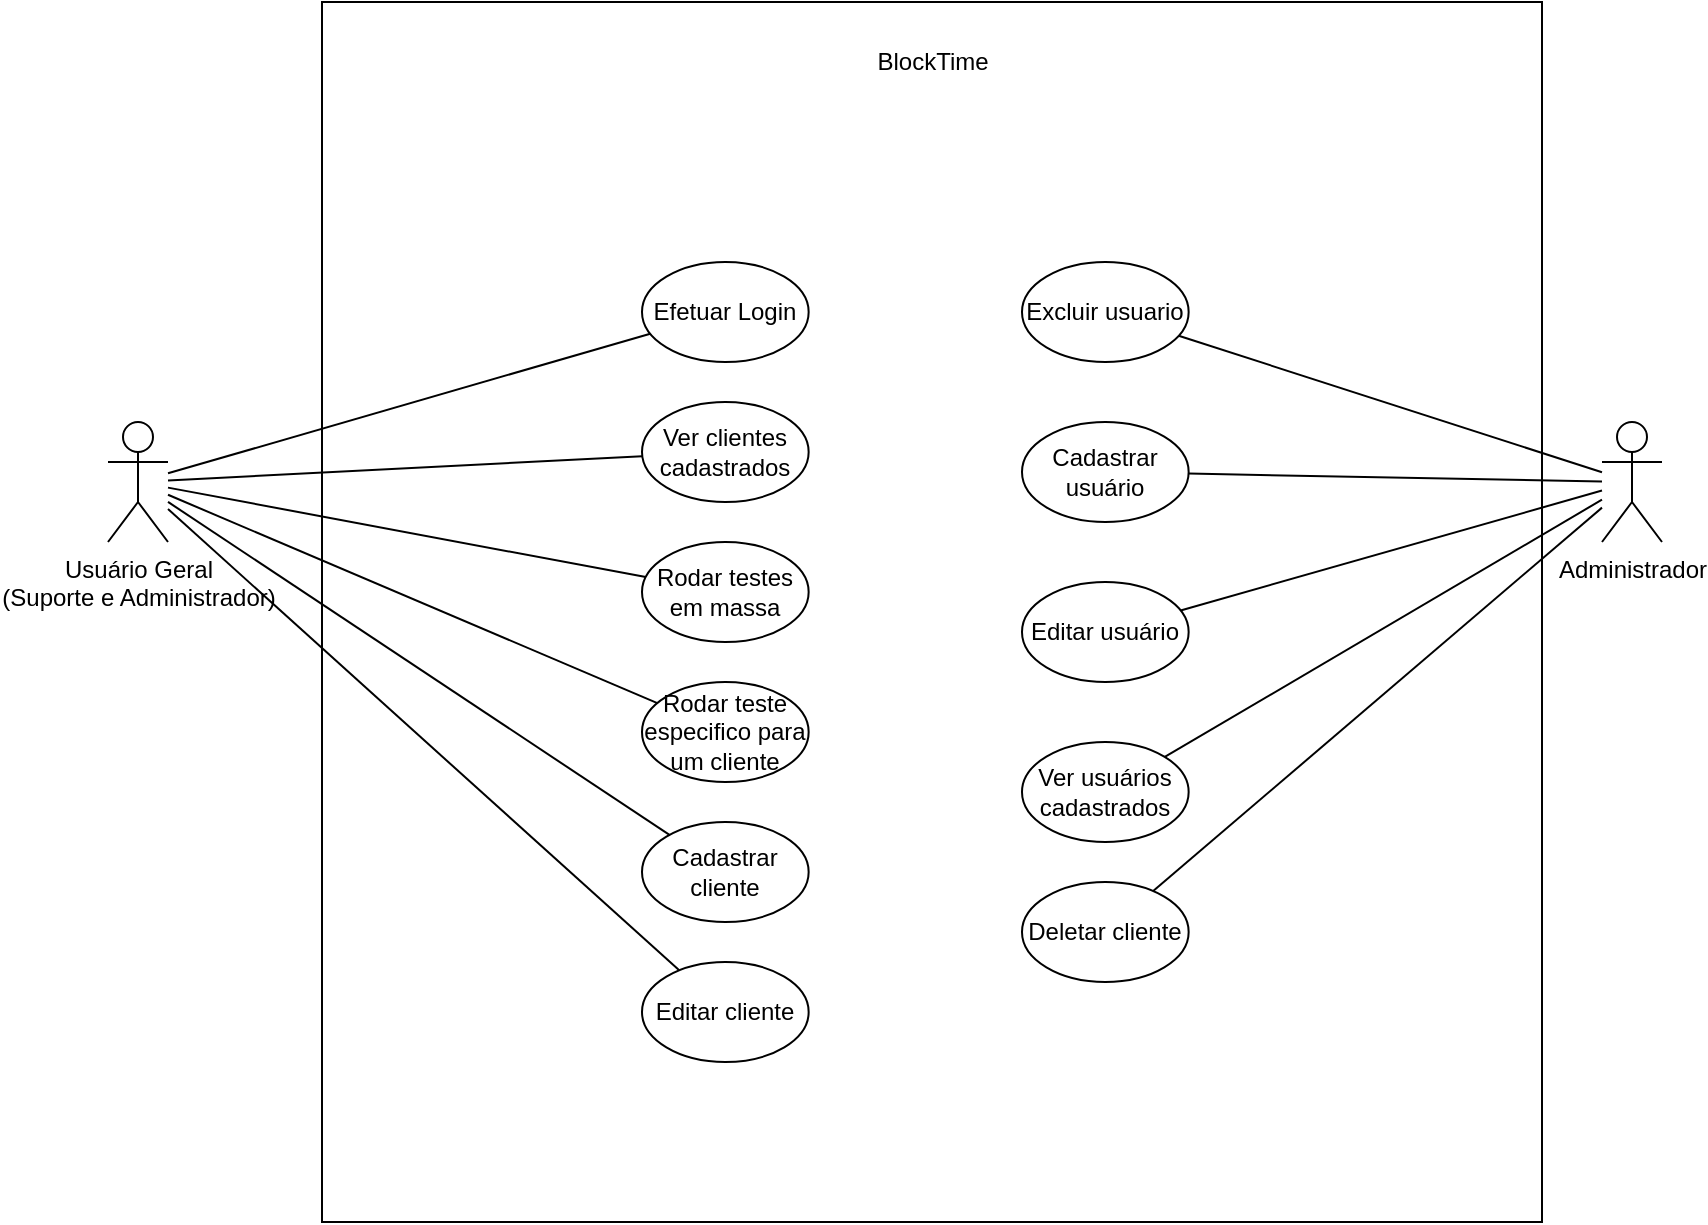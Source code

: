 <mxfile version="17.1.5" type="device" pages="4"><diagram id="D31QBzaM4POtszF-9Hw-" name="Caso de uso"><mxGraphModel dx="2614" dy="1730" grid="1" gridSize="10" guides="1" tooltips="1" connect="1" arrows="1" fold="1" page="1" pageScale="1" pageWidth="827" pageHeight="1169" math="0" shadow="0"><root><mxCell id="0"/><mxCell id="1" parent="0"/><mxCell id="qpWUOx71I2B0k4sK40Sx-41" value="" style="rounded=0;whiteSpace=wrap;html=1;" parent="1" vertex="1"><mxGeometry x="-750" y="-170" width="610" height="610" as="geometry"/></mxCell><mxCell id="qpWUOx71I2B0k4sK40Sx-10" style="rounded=0;orthogonalLoop=1;jettySize=auto;html=1;endArrow=none;endFill=0;" parent="1" source="qpWUOx71I2B0k4sK40Sx-1" target="qpWUOx71I2B0k4sK40Sx-3" edge="1"><mxGeometry relative="1" as="geometry"/></mxCell><mxCell id="qpWUOx71I2B0k4sK40Sx-11" style="edgeStyle=none;rounded=0;orthogonalLoop=1;jettySize=auto;html=1;endArrow=none;endFill=0;" parent="1" source="qpWUOx71I2B0k4sK40Sx-1" target="qpWUOx71I2B0k4sK40Sx-4" edge="1"><mxGeometry relative="1" as="geometry"/></mxCell><mxCell id="qpWUOx71I2B0k4sK40Sx-12" style="edgeStyle=none;rounded=0;orthogonalLoop=1;jettySize=auto;html=1;endArrow=none;endFill=0;" parent="1" source="qpWUOx71I2B0k4sK40Sx-1" target="qpWUOx71I2B0k4sK40Sx-6" edge="1"><mxGeometry relative="1" as="geometry"/></mxCell><mxCell id="qpWUOx71I2B0k4sK40Sx-13" style="edgeStyle=none;rounded=0;orthogonalLoop=1;jettySize=auto;html=1;endArrow=none;endFill=0;" parent="1" source="qpWUOx71I2B0k4sK40Sx-1" target="qpWUOx71I2B0k4sK40Sx-7" edge="1"><mxGeometry relative="1" as="geometry"/></mxCell><mxCell id="qpWUOx71I2B0k4sK40Sx-53" style="edgeStyle=none;rounded=0;orthogonalLoop=1;jettySize=auto;html=1;endArrow=none;endFill=0;" parent="1" source="qpWUOx71I2B0k4sK40Sx-1" target="qpWUOx71I2B0k4sK40Sx-52" edge="1"><mxGeometry relative="1" as="geometry"/></mxCell><mxCell id="qpWUOx71I2B0k4sK40Sx-54" style="edgeStyle=none;rounded=0;orthogonalLoop=1;jettySize=auto;html=1;endArrow=none;endFill=0;" parent="1" source="qpWUOx71I2B0k4sK40Sx-1" target="qpWUOx71I2B0k4sK40Sx-51" edge="1"><mxGeometry relative="1" as="geometry"/></mxCell><mxCell id="qpWUOx71I2B0k4sK40Sx-1" value="Usuário Geral&lt;br&gt;(Suporte e Administrador)" style="shape=umlActor;verticalLabelPosition=bottom;verticalAlign=top;html=1;outlineConnect=0;" parent="1" vertex="1"><mxGeometry x="-857" y="40" width="30" height="60" as="geometry"/></mxCell><mxCell id="qpWUOx71I2B0k4sK40Sx-3" value="Efetuar Login" style="ellipse;whiteSpace=wrap;html=1;" parent="1" vertex="1"><mxGeometry x="-590" y="-40" width="83.33" height="50" as="geometry"/></mxCell><mxCell id="qpWUOx71I2B0k4sK40Sx-4" value="Ver clientes cadastrados" style="ellipse;whiteSpace=wrap;html=1;" parent="1" vertex="1"><mxGeometry x="-590" y="30" width="83.33" height="50" as="geometry"/></mxCell><mxCell id="qpWUOx71I2B0k4sK40Sx-6" value="Rodar testes em massa" style="ellipse;whiteSpace=wrap;html=1;" parent="1" vertex="1"><mxGeometry x="-590" y="100" width="83.33" height="50" as="geometry"/></mxCell><mxCell id="qpWUOx71I2B0k4sK40Sx-7" value="Rodar teste especifico para um cliente" style="ellipse;whiteSpace=wrap;html=1;" parent="1" vertex="1"><mxGeometry x="-590" y="170" width="83.33" height="50" as="geometry"/></mxCell><mxCell id="qpWUOx71I2B0k4sK40Sx-15" style="edgeStyle=none;rounded=0;orthogonalLoop=1;jettySize=auto;html=1;endArrow=none;endFill=0;" parent="1" source="qpWUOx71I2B0k4sK40Sx-8" target="qpWUOx71I2B0k4sK40Sx-14" edge="1"><mxGeometry relative="1" as="geometry"/></mxCell><mxCell id="qpWUOx71I2B0k4sK40Sx-40" style="edgeStyle=none;rounded=0;orthogonalLoop=1;jettySize=auto;html=1;endArrow=none;endFill=0;" parent="1" source="qpWUOx71I2B0k4sK40Sx-8" target="qpWUOx71I2B0k4sK40Sx-38" edge="1"><mxGeometry relative="1" as="geometry"/></mxCell><mxCell id="qpWUOx71I2B0k4sK40Sx-48" style="edgeStyle=none;rounded=0;orthogonalLoop=1;jettySize=auto;html=1;endArrow=none;endFill=0;" parent="1" source="qpWUOx71I2B0k4sK40Sx-8" target="qpWUOx71I2B0k4sK40Sx-46" edge="1"><mxGeometry relative="1" as="geometry"/></mxCell><mxCell id="qpWUOx71I2B0k4sK40Sx-58" style="edgeStyle=none;rounded=0;orthogonalLoop=1;jettySize=auto;html=1;endArrow=none;endFill=0;" parent="1" source="qpWUOx71I2B0k4sK40Sx-8" target="qpWUOx71I2B0k4sK40Sx-57" edge="1"><mxGeometry relative="1" as="geometry"/></mxCell><mxCell id="qpWUOx71I2B0k4sK40Sx-60" style="edgeStyle=none;rounded=0;orthogonalLoop=1;jettySize=auto;html=1;endArrow=none;endFill=0;" parent="1" source="qpWUOx71I2B0k4sK40Sx-8" target="qpWUOx71I2B0k4sK40Sx-59" edge="1"><mxGeometry relative="1" as="geometry"/></mxCell><mxCell id="qpWUOx71I2B0k4sK40Sx-8" value="Administrador" style="shape=umlActor;verticalLabelPosition=bottom;verticalAlign=top;html=1;outlineConnect=0;" parent="1" vertex="1"><mxGeometry x="-110" y="40" width="30" height="60" as="geometry"/></mxCell><mxCell id="qpWUOx71I2B0k4sK40Sx-14" value="Cadastrar usuário" style="ellipse;whiteSpace=wrap;html=1;" parent="1" vertex="1"><mxGeometry x="-400" y="40" width="83.33" height="50" as="geometry"/></mxCell><mxCell id="qpWUOx71I2B0k4sK40Sx-38" value="Excluir usuario" style="ellipse;whiteSpace=wrap;html=1;" parent="1" vertex="1"><mxGeometry x="-400" y="-40" width="83.33" height="50" as="geometry"/></mxCell><mxCell id="qpWUOx71I2B0k4sK40Sx-42" value="BlockTime" style="text;html=1;align=center;verticalAlign=middle;resizable=0;points=[];autosize=1;strokeColor=none;fillColor=none;" parent="1" vertex="1"><mxGeometry x="-480" y="-150" width="70" height="20" as="geometry"/></mxCell><mxCell id="qpWUOx71I2B0k4sK40Sx-46" value="Editar usuário" style="ellipse;whiteSpace=wrap;html=1;" parent="1" vertex="1"><mxGeometry x="-400" y="120" width="83.33" height="50" as="geometry"/></mxCell><mxCell id="qpWUOx71I2B0k4sK40Sx-51" value="Cadastrar cliente" style="ellipse;whiteSpace=wrap;html=1;" parent="1" vertex="1"><mxGeometry x="-590" y="240" width="83.33" height="50" as="geometry"/></mxCell><mxCell id="qpWUOx71I2B0k4sK40Sx-52" value="Editar cliente" style="ellipse;whiteSpace=wrap;html=1;" parent="1" vertex="1"><mxGeometry x="-590" y="310" width="83.33" height="50" as="geometry"/></mxCell><mxCell id="qpWUOx71I2B0k4sK40Sx-57" value="Ver usuários cadastrados" style="ellipse;whiteSpace=wrap;html=1;" parent="1" vertex="1"><mxGeometry x="-400" y="200" width="83.33" height="50" as="geometry"/></mxCell><mxCell id="qpWUOx71I2B0k4sK40Sx-59" value="Deletar cliente" style="ellipse;whiteSpace=wrap;html=1;" parent="1" vertex="1"><mxGeometry x="-400" y="270" width="83.33" height="50" as="geometry"/></mxCell></root></mxGraphModel></diagram><diagram id="jIyvlQL8WkRrZEy7LspR" name="DER"><mxGraphModel dx="960" dy="561" grid="1" gridSize="10" guides="1" tooltips="1" connect="1" arrows="1" fold="1" page="1" pageScale="1" pageWidth="827" pageHeight="1169" math="0" shadow="0"><root><mxCell id="KADk48XvGSCAzXwTsftK-0"/><mxCell id="KADk48XvGSCAzXwTsftK-1" parent="KADk48XvGSCAzXwTsftK-0"/><mxCell id="KADk48XvGSCAzXwTsftK-2" value="tipoUsuario" style="whiteSpace=wrap;html=1;align=center;" parent="KADk48XvGSCAzXwTsftK-1" vertex="1"><mxGeometry x="160" y="460" width="100" height="40" as="geometry"/></mxCell><mxCell id="KADk48XvGSCAzXwTsftK-3" value="usuario" style="whiteSpace=wrap;html=1;align=center;" parent="KADk48XvGSCAzXwTsftK-1" vertex="1"><mxGeometry x="410" y="462.5" width="100" height="40" as="geometry"/></mxCell><mxCell id="-0gDh63_Z20S5SegeuSo-8" style="edgeStyle=none;rounded=0;orthogonalLoop=1;jettySize=auto;html=1;endArrow=none;endFill=0;" parent="KADk48XvGSCAzXwTsftK-1" source="KADk48XvGSCAzXwTsftK-4" target="-0gDh63_Z20S5SegeuSo-4" edge="1"><mxGeometry relative="1" as="geometry"/></mxCell><mxCell id="KADk48XvGSCAzXwTsftK-4" value="cliente" style="whiteSpace=wrap;html=1;align=center;" parent="KADk48XvGSCAzXwTsftK-1" vertex="1"><mxGeometry x="410" y="600" width="100" height="40" as="geometry"/></mxCell><mxCell id="KADk48XvGSCAzXwTsftK-6" style="edgeStyle=none;rounded=0;orthogonalLoop=1;jettySize=auto;html=1;endArrow=none;endFill=0;" parent="KADk48XvGSCAzXwTsftK-1" source="KADk48XvGSCAzXwTsftK-5" target="KADk48XvGSCAzXwTsftK-2" edge="1"><mxGeometry relative="1" as="geometry"/></mxCell><mxCell id="KADk48XvGSCAzXwTsftK-7" style="edgeStyle=none;rounded=0;orthogonalLoop=1;jettySize=auto;html=1;endArrow=none;endFill=0;" parent="KADk48XvGSCAzXwTsftK-1" source="KADk48XvGSCAzXwTsftK-5" target="KADk48XvGSCAzXwTsftK-3" edge="1"><mxGeometry relative="1" as="geometry"/></mxCell><mxCell id="KADk48XvGSCAzXwTsftK-5" value="Possui" style="shape=rhombus;perimeter=rhombusPerimeter;whiteSpace=wrap;html=1;align=center;" parent="KADk48XvGSCAzXwTsftK-1" vertex="1"><mxGeometry x="290" y="460" width="90" height="45" as="geometry"/></mxCell><mxCell id="KADk48XvGSCAzXwTsftK-11" value="1" style="text;html=1;align=center;verticalAlign=middle;resizable=0;points=[];autosize=1;strokeColor=none;fillColor=none;" parent="KADk48XvGSCAzXwTsftK-1" vertex="1"><mxGeometry x="260" y="463" width="20" height="20" as="geometry"/></mxCell><mxCell id="KADk48XvGSCAzXwTsftK-12" value="N" style="text;html=1;align=center;verticalAlign=middle;resizable=0;points=[];autosize=1;strokeColor=none;fillColor=none;" parent="KADk48XvGSCAzXwTsftK-1" vertex="1"><mxGeometry x="390" y="463" width="20" height="20" as="geometry"/></mxCell><mxCell id="-0gDh63_Z20S5SegeuSo-6" style="edgeStyle=none;rounded=0;orthogonalLoop=1;jettySize=auto;html=1;endArrow=none;endFill=0;" parent="KADk48XvGSCAzXwTsftK-1" source="-0gDh63_Z20S5SegeuSo-1" target="-0gDh63_Z20S5SegeuSo-3" edge="1"><mxGeometry relative="1" as="geometry"/></mxCell><mxCell id="-0gDh63_Z20S5SegeuSo-1" value="email" style="whiteSpace=wrap;html=1;align=center;" parent="KADk48XvGSCAzXwTsftK-1" vertex="1"><mxGeometry x="150" y="600" width="100" height="40" as="geometry"/></mxCell><mxCell id="-0gDh63_Z20S5SegeuSo-9" style="edgeStyle=none;rounded=0;orthogonalLoop=1;jettySize=auto;html=1;endArrow=none;endFill=0;" parent="KADk48XvGSCAzXwTsftK-1" source="-0gDh63_Z20S5SegeuSo-2" target="-0gDh63_Z20S5SegeuSo-4" edge="1"><mxGeometry relative="1" as="geometry"/></mxCell><mxCell id="-0gDh63_Z20S5SegeuSo-2" value="telefone" style="whiteSpace=wrap;html=1;align=center;" parent="KADk48XvGSCAzXwTsftK-1" vertex="1"><mxGeometry x="410" y="721" width="100" height="40" as="geometry"/></mxCell><mxCell id="-0gDh63_Z20S5SegeuSo-7" style="edgeStyle=none;rounded=0;orthogonalLoop=1;jettySize=auto;html=1;endArrow=none;endFill=0;" parent="KADk48XvGSCAzXwTsftK-1" source="-0gDh63_Z20S5SegeuSo-3" target="KADk48XvGSCAzXwTsftK-4" edge="1"><mxGeometry relative="1" as="geometry"/></mxCell><mxCell id="-0gDh63_Z20S5SegeuSo-3" value="Possui" style="shape=rhombus;perimeter=rhombusPerimeter;whiteSpace=wrap;html=1;align=center;" parent="KADk48XvGSCAzXwTsftK-1" vertex="1"><mxGeometry x="290" y="600" width="90" height="45" as="geometry"/></mxCell><mxCell id="-0gDh63_Z20S5SegeuSo-4" value="Possui" style="shape=rhombus;perimeter=rhombusPerimeter;whiteSpace=wrap;html=1;align=center;" parent="KADk48XvGSCAzXwTsftK-1" vertex="1"><mxGeometry x="414" y="660" width="90" height="45" as="geometry"/></mxCell><mxCell id="-0gDh63_Z20S5SegeuSo-10" value="1" style="text;html=1;align=center;verticalAlign=middle;resizable=0;points=[];autosize=1;strokeColor=none;fillColor=none;" parent="KADk48XvGSCAzXwTsftK-1" vertex="1"><mxGeometry x="390" y="600" width="20" height="20" as="geometry"/></mxCell><mxCell id="-0gDh63_Z20S5SegeuSo-12" value="N" style="text;html=1;align=center;verticalAlign=middle;resizable=0;points=[];autosize=1;strokeColor=none;fillColor=none;" parent="KADk48XvGSCAzXwTsftK-1" vertex="1"><mxGeometry x="250" y="600" width="20" height="20" as="geometry"/></mxCell><mxCell id="-0gDh63_Z20S5SegeuSo-13" value="N" style="text;html=1;align=center;verticalAlign=middle;resizable=0;points=[];autosize=1;strokeColor=none;fillColor=none;" parent="KADk48XvGSCAzXwTsftK-1" vertex="1"><mxGeometry x="460" y="705" width="20" height="20" as="geometry"/></mxCell><mxCell id="-0gDh63_Z20S5SegeuSo-14" value="1" style="text;html=1;align=center;verticalAlign=middle;resizable=0;points=[];autosize=1;strokeColor=none;fillColor=none;" parent="KADk48XvGSCAzXwTsftK-1" vertex="1"><mxGeometry x="460" y="640" width="20" height="20" as="geometry"/></mxCell><mxCell id="I8zGY8NkLLbGxMR3vT7x-10" style="edgeStyle=orthogonalEdgeStyle;rounded=0;orthogonalLoop=1;jettySize=auto;html=1;endArrow=none;endFill=0;" parent="KADk48XvGSCAzXwTsftK-1" source="GNi6r5pRb2zBdhJzNQ9J-0" target="I8zGY8NkLLbGxMR3vT7x-1" edge="1"><mxGeometry relative="1" as="geometry"/></mxCell><mxCell id="GNi6r5pRb2zBdhJzNQ9J-0" value="chaveAcesso" style="whiteSpace=wrap;html=1;align=center;" parent="KADk48XvGSCAzXwTsftK-1" vertex="1"><mxGeometry x="670" y="600" width="100" height="40" as="geometry"/></mxCell><mxCell id="GNi6r5pRb2zBdhJzNQ9J-2" style="edgeStyle=none;rounded=0;orthogonalLoop=1;jettySize=auto;html=1;endArrow=none;endFill=0;" parent="KADk48XvGSCAzXwTsftK-1" source="GNi6r5pRb2zBdhJzNQ9J-1" target="KADk48XvGSCAzXwTsftK-4" edge="1"><mxGeometry relative="1" as="geometry"/></mxCell><mxCell id="GNi6r5pRb2zBdhJzNQ9J-3" style="edgeStyle=none;rounded=0;orthogonalLoop=1;jettySize=auto;html=1;endArrow=none;endFill=0;" parent="KADk48XvGSCAzXwTsftK-1" source="GNi6r5pRb2zBdhJzNQ9J-1" target="GNi6r5pRb2zBdhJzNQ9J-0" edge="1"><mxGeometry relative="1" as="geometry"/></mxCell><mxCell id="GNi6r5pRb2zBdhJzNQ9J-1" value="Possui" style="shape=rhombus;perimeter=rhombusPerimeter;whiteSpace=wrap;html=1;align=center;" parent="KADk48XvGSCAzXwTsftK-1" vertex="1"><mxGeometry x="550" y="600" width="90" height="45" as="geometry"/></mxCell><mxCell id="GNi6r5pRb2zBdhJzNQ9J-4" value="1" style="text;html=1;align=center;verticalAlign=middle;resizable=0;points=[];autosize=1;strokeColor=none;fillColor=none;" parent="KADk48XvGSCAzXwTsftK-1" vertex="1"><mxGeometry x="510" y="600" width="20" height="20" as="geometry"/></mxCell><mxCell id="GNi6r5pRb2zBdhJzNQ9J-5" value="N" style="text;html=1;align=center;verticalAlign=middle;resizable=0;points=[];autosize=1;strokeColor=none;fillColor=none;" parent="KADk48XvGSCAzXwTsftK-1" vertex="1"><mxGeometry x="650" y="600" width="20" height="20" as="geometry"/></mxCell><mxCell id="I8zGY8NkLLbGxMR3vT7x-0" value="tipoChave" style="whiteSpace=wrap;html=1;align=center;" parent="KADk48XvGSCAzXwTsftK-1" vertex="1"><mxGeometry x="670" y="463" width="100" height="40" as="geometry"/></mxCell><mxCell id="I8zGY8NkLLbGxMR3vT7x-5" style="edgeStyle=orthogonalEdgeStyle;rounded=0;orthogonalLoop=1;jettySize=auto;html=1;endArrow=none;endFill=0;" parent="KADk48XvGSCAzXwTsftK-1" source="I8zGY8NkLLbGxMR3vT7x-1" target="I8zGY8NkLLbGxMR3vT7x-0" edge="1"><mxGeometry relative="1" as="geometry"/></mxCell><mxCell id="I8zGY8NkLLbGxMR3vT7x-1" value="Possui" style="shape=rhombus;perimeter=rhombusPerimeter;whiteSpace=wrap;html=1;align=center;" parent="KADk48XvGSCAzXwTsftK-1" vertex="1"><mxGeometry x="675" y="535" width="90" height="45" as="geometry"/></mxCell><mxCell id="I8zGY8NkLLbGxMR3vT7x-7" value="N" style="text;html=1;align=center;verticalAlign=middle;resizable=0;points=[];autosize=1;strokeColor=none;fillColor=none;" parent="KADk48XvGSCAzXwTsftK-1" vertex="1"><mxGeometry x="720" y="580" width="20" height="20" as="geometry"/></mxCell><mxCell id="I8zGY8NkLLbGxMR3vT7x-9" value="1" style="text;html=1;align=center;verticalAlign=middle;resizable=0;points=[];autosize=1;strokeColor=none;fillColor=none;" parent="KADk48XvGSCAzXwTsftK-1" vertex="1"><mxGeometry x="720" y="500" width="20" height="20" as="geometry"/></mxCell></root></mxGraphModel></diagram><diagram id="vLunCUCNYReVwbqQ2-FH" name="Modelagem Lógica"><mxGraphModel dx="1787" dy="561" grid="1" gridSize="10" guides="1" tooltips="1" connect="1" arrows="1" fold="1" page="1" pageScale="1" pageWidth="827" pageHeight="1169" math="0" shadow="0"><root><mxCell id="WK2PByKDUdjcc3qI53KI-0"/><mxCell id="WK2PByKDUdjcc3qI53KI-1" parent="WK2PByKDUdjcc3qI53KI-0"/><mxCell id="WK2PByKDUdjcc3qI53KI-2" value="tipoUsuario" style="shape=table;startSize=30;container=1;collapsible=1;childLayout=tableLayout;fixedRows=1;rowLines=0;fontStyle=1;align=center;resizeLast=1;" parent="WK2PByKDUdjcc3qI53KI-1" vertex="1"><mxGeometry x="234" y="190" width="180" height="100" as="geometry"/></mxCell><mxCell id="WK2PByKDUdjcc3qI53KI-3" value="" style="shape=tableRow;horizontal=0;startSize=0;swimlaneHead=0;swimlaneBody=0;fillColor=none;collapsible=0;dropTarget=0;points=[[0,0.5],[1,0.5]];portConstraint=eastwest;top=0;left=0;right=0;bottom=1;" parent="WK2PByKDUdjcc3qI53KI-2" vertex="1"><mxGeometry y="30" width="180" height="30" as="geometry"/></mxCell><mxCell id="WK2PByKDUdjcc3qI53KI-4" value="PK" style="shape=partialRectangle;connectable=0;fillColor=none;top=0;left=0;bottom=0;right=0;fontStyle=1;overflow=hidden;" parent="WK2PByKDUdjcc3qI53KI-3" vertex="1"><mxGeometry width="30" height="30" as="geometry"><mxRectangle width="30" height="30" as="alternateBounds"/></mxGeometry></mxCell><mxCell id="WK2PByKDUdjcc3qI53KI-5" value="id int" style="shape=partialRectangle;connectable=0;fillColor=none;top=0;left=0;bottom=0;right=0;align=left;spacingLeft=6;fontStyle=5;overflow=hidden;" parent="WK2PByKDUdjcc3qI53KI-3" vertex="1"><mxGeometry x="30" width="150" height="30" as="geometry"><mxRectangle width="150" height="30" as="alternateBounds"/></mxGeometry></mxCell><mxCell id="WK2PByKDUdjcc3qI53KI-6" value="" style="shape=tableRow;horizontal=0;startSize=0;swimlaneHead=0;swimlaneBody=0;fillColor=none;collapsible=0;dropTarget=0;points=[[0,0.5],[1,0.5]];portConstraint=eastwest;top=0;left=0;right=0;bottom=0;" parent="WK2PByKDUdjcc3qI53KI-2" vertex="1"><mxGeometry y="60" width="180" height="30" as="geometry"/></mxCell><mxCell id="WK2PByKDUdjcc3qI53KI-7" value="" style="shape=partialRectangle;connectable=0;fillColor=none;top=0;left=0;bottom=0;right=0;editable=1;overflow=hidden;" parent="WK2PByKDUdjcc3qI53KI-6" vertex="1"><mxGeometry width="30" height="30" as="geometry"><mxRectangle width="30" height="30" as="alternateBounds"/></mxGeometry></mxCell><mxCell id="WK2PByKDUdjcc3qI53KI-8" value="titulo varchar(60)" style="shape=partialRectangle;connectable=0;fillColor=none;top=0;left=0;bottom=0;right=0;align=left;spacingLeft=6;overflow=hidden;" parent="WK2PByKDUdjcc3qI53KI-6" vertex="1"><mxGeometry x="30" width="150" height="30" as="geometry"><mxRectangle width="150" height="30" as="alternateBounds"/></mxGeometry></mxCell><mxCell id="WK2PByKDUdjcc3qI53KI-15" value="usuario" style="shape=table;startSize=30;container=1;collapsible=1;childLayout=tableLayout;fixedRows=1;rowLines=0;fontStyle=1;align=center;resizeLast=1;" parent="WK2PByKDUdjcc3qI53KI-1" vertex="1"><mxGeometry x="470" y="160" width="180" height="190" as="geometry"/></mxCell><mxCell id="WK2PByKDUdjcc3qI53KI-16" value="" style="shape=tableRow;horizontal=0;startSize=0;swimlaneHead=0;swimlaneBody=0;fillColor=none;collapsible=0;dropTarget=0;points=[[0,0.5],[1,0.5]];portConstraint=eastwest;top=0;left=0;right=0;bottom=0;" parent="WK2PByKDUdjcc3qI53KI-15" vertex="1"><mxGeometry y="30" width="180" height="30" as="geometry"/></mxCell><mxCell id="WK2PByKDUdjcc3qI53KI-17" value="PK" style="shape=partialRectangle;connectable=0;fillColor=none;top=0;left=0;bottom=0;right=0;fontStyle=1;overflow=hidden;" parent="WK2PByKDUdjcc3qI53KI-16" vertex="1"><mxGeometry width="60" height="30" as="geometry"><mxRectangle width="60" height="30" as="alternateBounds"/></mxGeometry></mxCell><mxCell id="WK2PByKDUdjcc3qI53KI-18" value="id int" style="shape=partialRectangle;connectable=0;fillColor=none;top=0;left=0;bottom=0;right=0;align=left;spacingLeft=6;fontStyle=5;overflow=hidden;" parent="WK2PByKDUdjcc3qI53KI-16" vertex="1"><mxGeometry x="60" width="120" height="30" as="geometry"><mxRectangle width="120" height="30" as="alternateBounds"/></mxGeometry></mxCell><mxCell id="WK2PByKDUdjcc3qI53KI-19" value="" style="shape=tableRow;horizontal=0;startSize=0;swimlaneHead=0;swimlaneBody=0;fillColor=none;collapsible=0;dropTarget=0;points=[[0,0.5],[1,0.5]];portConstraint=eastwest;top=0;left=0;right=0;bottom=1;" parent="WK2PByKDUdjcc3qI53KI-15" vertex="1"><mxGeometry y="60" width="180" height="30" as="geometry"/></mxCell><mxCell id="WK2PByKDUdjcc3qI53KI-20" value="FK" style="shape=partialRectangle;connectable=0;fillColor=none;top=0;left=0;bottom=0;right=0;fontStyle=1;overflow=hidden;" parent="WK2PByKDUdjcc3qI53KI-19" vertex="1"><mxGeometry width="60" height="30" as="geometry"><mxRectangle width="60" height="30" as="alternateBounds"/></mxGeometry></mxCell><mxCell id="WK2PByKDUdjcc3qI53KI-21" value="idTipoUsuario int" style="shape=partialRectangle;connectable=0;fillColor=none;top=0;left=0;bottom=0;right=0;align=left;spacingLeft=6;fontStyle=5;overflow=hidden;" parent="WK2PByKDUdjcc3qI53KI-19" vertex="1"><mxGeometry x="60" width="120" height="30" as="geometry"><mxRectangle width="120" height="30" as="alternateBounds"/></mxGeometry></mxCell><mxCell id="WK2PByKDUdjcc3qI53KI-28" style="shape=tableRow;horizontal=0;startSize=0;swimlaneHead=0;swimlaneBody=0;fillColor=none;collapsible=0;dropTarget=0;points=[[0,0.5],[1,0.5]];portConstraint=eastwest;top=0;left=0;right=0;bottom=0;" parent="WK2PByKDUdjcc3qI53KI-15" vertex="1"><mxGeometry y="90" width="180" height="30" as="geometry"/></mxCell><mxCell id="WK2PByKDUdjcc3qI53KI-29" style="shape=partialRectangle;connectable=0;fillColor=none;top=0;left=0;bottom=0;right=0;editable=1;overflow=hidden;" parent="WK2PByKDUdjcc3qI53KI-28" vertex="1"><mxGeometry width="60" height="30" as="geometry"><mxRectangle width="60" height="30" as="alternateBounds"/></mxGeometry></mxCell><mxCell id="WK2PByKDUdjcc3qI53KI-30" value="nome varchar(50)" style="shape=partialRectangle;connectable=0;fillColor=none;top=0;left=0;bottom=0;right=0;align=left;spacingLeft=6;overflow=hidden;" parent="WK2PByKDUdjcc3qI53KI-28" vertex="1"><mxGeometry x="60" width="120" height="30" as="geometry"><mxRectangle width="120" height="30" as="alternateBounds"/></mxGeometry></mxCell><mxCell id="WK2PByKDUdjcc3qI53KI-22" value="" style="shape=tableRow;horizontal=0;startSize=0;swimlaneHead=0;swimlaneBody=0;fillColor=none;collapsible=0;dropTarget=0;points=[[0,0.5],[1,0.5]];portConstraint=eastwest;top=0;left=0;right=0;bottom=0;" parent="WK2PByKDUdjcc3qI53KI-15" vertex="1"><mxGeometry y="120" width="180" height="30" as="geometry"/></mxCell><mxCell id="WK2PByKDUdjcc3qI53KI-23" value="" style="shape=partialRectangle;connectable=0;fillColor=none;top=0;left=0;bottom=0;right=0;editable=1;overflow=hidden;" parent="WK2PByKDUdjcc3qI53KI-22" vertex="1"><mxGeometry width="60" height="30" as="geometry"><mxRectangle width="60" height="30" as="alternateBounds"/></mxGeometry></mxCell><mxCell id="WK2PByKDUdjcc3qI53KI-24" value="email varchar(255)" style="shape=partialRectangle;connectable=0;fillColor=none;top=0;left=0;bottom=0;right=0;align=left;spacingLeft=6;overflow=hidden;" parent="WK2PByKDUdjcc3qI53KI-22" vertex="1"><mxGeometry x="60" width="120" height="30" as="geometry"><mxRectangle width="120" height="30" as="alternateBounds"/></mxGeometry></mxCell><mxCell id="WK2PByKDUdjcc3qI53KI-25" value="" style="shape=tableRow;horizontal=0;startSize=0;swimlaneHead=0;swimlaneBody=0;fillColor=none;collapsible=0;dropTarget=0;points=[[0,0.5],[1,0.5]];portConstraint=eastwest;top=0;left=0;right=0;bottom=0;" parent="WK2PByKDUdjcc3qI53KI-15" vertex="1"><mxGeometry y="150" width="180" height="30" as="geometry"/></mxCell><mxCell id="WK2PByKDUdjcc3qI53KI-26" value="" style="shape=partialRectangle;connectable=0;fillColor=none;top=0;left=0;bottom=0;right=0;editable=1;overflow=hidden;" parent="WK2PByKDUdjcc3qI53KI-25" vertex="1"><mxGeometry width="60" height="30" as="geometry"><mxRectangle width="60" height="30" as="alternateBounds"/></mxGeometry></mxCell><mxCell id="WK2PByKDUdjcc3qI53KI-27" value="senha varchar(255)" style="shape=partialRectangle;connectable=0;fillColor=none;top=0;left=0;bottom=0;right=0;align=left;spacingLeft=6;overflow=hidden;" parent="WK2PByKDUdjcc3qI53KI-25" vertex="1"><mxGeometry x="60" width="120" height="30" as="geometry"><mxRectangle width="120" height="30" as="alternateBounds"/></mxGeometry></mxCell><mxCell id="WK2PByKDUdjcc3qI53KI-31" value="cliente" style="shape=table;startSize=30;container=1;collapsible=1;childLayout=tableLayout;fixedRows=1;rowLines=0;fontStyle=1;align=center;resizeLast=1;" parent="WK2PByKDUdjcc3qI53KI-1" vertex="1"><mxGeometry x="400" y="380" width="250" height="130" as="geometry"/></mxCell><mxCell id="WK2PByKDUdjcc3qI53KI-32" value="" style="shape=tableRow;horizontal=0;startSize=0;swimlaneHead=0;swimlaneBody=0;fillColor=none;collapsible=0;dropTarget=0;points=[[0,0.5],[1,0.5]];portConstraint=eastwest;top=0;left=0;right=0;bottom=0;" parent="WK2PByKDUdjcc3qI53KI-31" vertex="1"><mxGeometry y="30" width="250" height="30" as="geometry"/></mxCell><mxCell id="WK2PByKDUdjcc3qI53KI-33" value="PK" style="shape=partialRectangle;connectable=0;fillColor=none;top=0;left=0;bottom=0;right=0;fontStyle=1;overflow=hidden;" parent="WK2PByKDUdjcc3qI53KI-32" vertex="1"><mxGeometry width="60" height="30" as="geometry"><mxRectangle width="60" height="30" as="alternateBounds"/></mxGeometry></mxCell><mxCell id="WK2PByKDUdjcc3qI53KI-34" value="id int" style="shape=partialRectangle;connectable=0;fillColor=none;top=0;left=0;bottom=0;right=0;align=left;spacingLeft=6;fontStyle=5;overflow=hidden;" parent="WK2PByKDUdjcc3qI53KI-32" vertex="1"><mxGeometry x="60" width="190" height="30" as="geometry"><mxRectangle width="190" height="30" as="alternateBounds"/></mxGeometry></mxCell><mxCell id="_sNFaBF_9gQ5Wel_fJB8-0" style="shape=tableRow;horizontal=0;startSize=0;swimlaneHead=0;swimlaneBody=0;fillColor=none;collapsible=0;dropTarget=0;points=[[0,0.5],[1,0.5]];portConstraint=eastwest;top=0;left=0;right=0;bottom=0;" parent="WK2PByKDUdjcc3qI53KI-31" vertex="1"><mxGeometry y="60" width="250" height="30" as="geometry"/></mxCell><mxCell id="_sNFaBF_9gQ5Wel_fJB8-1" style="shape=partialRectangle;connectable=0;fillColor=none;top=0;left=0;bottom=0;right=0;editable=1;overflow=hidden;" parent="_sNFaBF_9gQ5Wel_fJB8-0" vertex="1"><mxGeometry width="60" height="30" as="geometry"><mxRectangle width="60" height="30" as="alternateBounds"/></mxGeometry></mxCell><mxCell id="_sNFaBF_9gQ5Wel_fJB8-2" value="nome varchar(100)" style="shape=partialRectangle;connectable=0;fillColor=none;top=0;left=0;bottom=0;right=0;align=left;spacingLeft=6;overflow=hidden;" parent="_sNFaBF_9gQ5Wel_fJB8-0" vertex="1"><mxGeometry x="60" width="190" height="30" as="geometry"><mxRectangle width="190" height="30" as="alternateBounds"/></mxGeometry></mxCell><mxCell id="WK2PByKDUdjcc3qI53KI-44" style="shape=tableRow;horizontal=0;startSize=0;swimlaneHead=0;swimlaneBody=0;fillColor=none;collapsible=0;dropTarget=0;points=[[0,0.5],[1,0.5]];portConstraint=eastwest;top=0;left=0;right=0;bottom=0;" parent="WK2PByKDUdjcc3qI53KI-31" vertex="1"><mxGeometry y="90" width="250" height="30" as="geometry"/></mxCell><mxCell id="WK2PByKDUdjcc3qI53KI-45" style="shape=partialRectangle;connectable=0;fillColor=none;top=0;left=0;bottom=0;right=0;editable=1;overflow=hidden;" parent="WK2PByKDUdjcc3qI53KI-44" vertex="1"><mxGeometry width="60" height="30" as="geometry"><mxRectangle width="60" height="30" as="alternateBounds"/></mxGeometry></mxCell><mxCell id="WK2PByKDUdjcc3qI53KI-46" value="descricao varchar(255)" style="shape=partialRectangle;connectable=0;fillColor=none;top=0;left=0;bottom=0;right=0;align=left;spacingLeft=6;overflow=hidden;" parent="WK2PByKDUdjcc3qI53KI-44" vertex="1"><mxGeometry x="60" width="190" height="30" as="geometry"><mxRectangle width="190" height="30" as="alternateBounds"/></mxGeometry></mxCell><mxCell id="WK2PByKDUdjcc3qI53KI-47" value="" style="edgeStyle=entityRelationEdgeStyle;fontSize=12;html=1;endArrow=ERoneToMany;rounded=0;" parent="WK2PByKDUdjcc3qI53KI-1" source="WK2PByKDUdjcc3qI53KI-3" target="WK2PByKDUdjcc3qI53KI-19" edge="1"><mxGeometry width="100" height="100" relative="1" as="geometry"><mxPoint x="330" y="350" as="sourcePoint"/><mxPoint x="430" y="250" as="targetPoint"/></mxGeometry></mxCell><mxCell id="_sNFaBF_9gQ5Wel_fJB8-6" value="chaveAcesso" style="shape=table;startSize=30;container=1;collapsible=1;childLayout=tableLayout;fixedRows=1;rowLines=0;fontStyle=1;align=center;resizeLast=1;" parent="WK2PByKDUdjcc3qI53KI-1" vertex="1"><mxGeometry x="100" y="340" width="180" height="190" as="geometry"/></mxCell><mxCell id="_sNFaBF_9gQ5Wel_fJB8-7" value="" style="shape=tableRow;horizontal=0;startSize=0;swimlaneHead=0;swimlaneBody=0;fillColor=none;collapsible=0;dropTarget=0;points=[[0,0.5],[1,0.5]];portConstraint=eastwest;top=0;left=0;right=0;bottom=1;" parent="_sNFaBF_9gQ5Wel_fJB8-6" vertex="1"><mxGeometry y="30" width="180" height="30" as="geometry"/></mxCell><mxCell id="_sNFaBF_9gQ5Wel_fJB8-8" value="PK" style="shape=partialRectangle;connectable=0;fillColor=none;top=0;left=0;bottom=0;right=0;fontStyle=1;overflow=hidden;" parent="_sNFaBF_9gQ5Wel_fJB8-7" vertex="1"><mxGeometry width="30" height="30" as="geometry"><mxRectangle width="30" height="30" as="alternateBounds"/></mxGeometry></mxCell><mxCell id="_sNFaBF_9gQ5Wel_fJB8-9" value="id" style="shape=partialRectangle;connectable=0;fillColor=none;top=0;left=0;bottom=0;right=0;align=left;spacingLeft=6;fontStyle=5;overflow=hidden;" parent="_sNFaBF_9gQ5Wel_fJB8-7" vertex="1"><mxGeometry x="30" width="150" height="30" as="geometry"><mxRectangle width="150" height="30" as="alternateBounds"/></mxGeometry></mxCell><mxCell id="VhavClmjczK_XGwXwpO4-5" style="shape=tableRow;horizontal=0;startSize=0;swimlaneHead=0;swimlaneBody=0;fillColor=none;collapsible=0;dropTarget=0;points=[[0,0.5],[1,0.5]];portConstraint=eastwest;top=0;left=0;right=0;bottom=1;" parent="_sNFaBF_9gQ5Wel_fJB8-6" vertex="1"><mxGeometry y="60" width="180" height="30" as="geometry"/></mxCell><mxCell id="VhavClmjczK_XGwXwpO4-6" value="FK" style="shape=partialRectangle;connectable=0;fillColor=none;top=0;left=0;bottom=0;right=0;fontStyle=1;overflow=hidden;" parent="VhavClmjczK_XGwXwpO4-5" vertex="1"><mxGeometry width="30" height="30" as="geometry"><mxRectangle width="30" height="30" as="alternateBounds"/></mxGeometry></mxCell><mxCell id="VhavClmjczK_XGwXwpO4-7" value="idTipoChave" style="shape=partialRectangle;connectable=0;fillColor=none;top=0;left=0;bottom=0;right=0;align=left;spacingLeft=6;fontStyle=5;overflow=hidden;" parent="VhavClmjczK_XGwXwpO4-5" vertex="1"><mxGeometry x="30" width="150" height="30" as="geometry"><mxRectangle width="150" height="30" as="alternateBounds"/></mxGeometry></mxCell><mxCell id="U6BPFghymHCdE2hwpEY5-0" style="shape=tableRow;horizontal=0;startSize=0;swimlaneHead=0;swimlaneBody=0;fillColor=none;collapsible=0;dropTarget=0;points=[[0,0.5],[1,0.5]];portConstraint=eastwest;top=0;left=0;right=0;bottom=1;" vertex="1" parent="_sNFaBF_9gQ5Wel_fJB8-6"><mxGeometry y="90" width="180" height="30" as="geometry"/></mxCell><mxCell id="U6BPFghymHCdE2hwpEY5-1" value="FK" style="shape=partialRectangle;connectable=0;fillColor=none;top=0;left=0;bottom=0;right=0;fontStyle=1;overflow=hidden;" vertex="1" parent="U6BPFghymHCdE2hwpEY5-0"><mxGeometry width="30" height="30" as="geometry"><mxRectangle width="30" height="30" as="alternateBounds"/></mxGeometry></mxCell><mxCell id="U6BPFghymHCdE2hwpEY5-2" value="idCliente" style="shape=partialRectangle;connectable=0;fillColor=none;top=0;left=0;bottom=0;right=0;align=left;spacingLeft=6;fontStyle=5;overflow=hidden;" vertex="1" parent="U6BPFghymHCdE2hwpEY5-0"><mxGeometry x="30" width="150" height="30" as="geometry"><mxRectangle width="150" height="30" as="alternateBounds"/></mxGeometry></mxCell><mxCell id="_sNFaBF_9gQ5Wel_fJB8-10" value="" style="shape=tableRow;horizontal=0;startSize=0;swimlaneHead=0;swimlaneBody=0;fillColor=none;collapsible=0;dropTarget=0;points=[[0,0.5],[1,0.5]];portConstraint=eastwest;top=0;left=0;right=0;bottom=0;" parent="_sNFaBF_9gQ5Wel_fJB8-6" vertex="1"><mxGeometry y="120" width="180" height="30" as="geometry"/></mxCell><mxCell id="_sNFaBF_9gQ5Wel_fJB8-11" value="" style="shape=partialRectangle;connectable=0;fillColor=none;top=0;left=0;bottom=0;right=0;editable=1;overflow=hidden;" parent="_sNFaBF_9gQ5Wel_fJB8-10" vertex="1"><mxGeometry width="30" height="30" as="geometry"><mxRectangle width="30" height="30" as="alternateBounds"/></mxGeometry></mxCell><mxCell id="_sNFaBF_9gQ5Wel_fJB8-12" value="usuario" style="shape=partialRectangle;connectable=0;fillColor=none;top=0;left=0;bottom=0;right=0;align=left;spacingLeft=6;overflow=hidden;" parent="_sNFaBF_9gQ5Wel_fJB8-10" vertex="1"><mxGeometry x="30" width="150" height="30" as="geometry"><mxRectangle width="150" height="30" as="alternateBounds"/></mxGeometry></mxCell><mxCell id="rd5wApbsPbKsnuSWhn2R-0" style="shape=tableRow;horizontal=0;startSize=0;swimlaneHead=0;swimlaneBody=0;fillColor=none;collapsible=0;dropTarget=0;points=[[0,0.5],[1,0.5]];portConstraint=eastwest;top=0;left=0;right=0;bottom=0;" vertex="1" parent="_sNFaBF_9gQ5Wel_fJB8-6"><mxGeometry y="150" width="180" height="30" as="geometry"/></mxCell><mxCell id="rd5wApbsPbKsnuSWhn2R-1" style="shape=partialRectangle;connectable=0;fillColor=none;top=0;left=0;bottom=0;right=0;editable=1;overflow=hidden;" vertex="1" parent="rd5wApbsPbKsnuSWhn2R-0"><mxGeometry width="30" height="30" as="geometry"><mxRectangle width="30" height="30" as="alternateBounds"/></mxGeometry></mxCell><mxCell id="rd5wApbsPbKsnuSWhn2R-2" value="senha" style="shape=partialRectangle;connectable=0;fillColor=none;top=0;left=0;bottom=0;right=0;align=left;spacingLeft=6;overflow=hidden;" vertex="1" parent="rd5wApbsPbKsnuSWhn2R-0"><mxGeometry x="30" width="150" height="30" as="geometry"><mxRectangle width="150" height="30" as="alternateBounds"/></mxGeometry></mxCell><mxCell id="_sNFaBF_9gQ5Wel_fJB8-19" value="email" style="shape=table;startSize=30;container=1;collapsible=1;childLayout=tableLayout;fixedRows=1;rowLines=0;fontStyle=1;align=center;resizeLast=1;" parent="WK2PByKDUdjcc3qI53KI-1" vertex="1"><mxGeometry x="100" y="530" width="180" height="130" as="geometry"/></mxCell><mxCell id="_sNFaBF_9gQ5Wel_fJB8-20" value="" style="shape=tableRow;horizontal=0;startSize=0;swimlaneHead=0;swimlaneBody=0;fillColor=none;collapsible=0;dropTarget=0;points=[[0,0.5],[1,0.5]];portConstraint=eastwest;top=0;left=0;right=0;bottom=0;" parent="_sNFaBF_9gQ5Wel_fJB8-19" vertex="1"><mxGeometry y="30" width="180" height="30" as="geometry"/></mxCell><mxCell id="_sNFaBF_9gQ5Wel_fJB8-21" value="PK" style="shape=partialRectangle;connectable=0;fillColor=none;top=0;left=0;bottom=0;right=0;fontStyle=1;overflow=hidden;" parent="_sNFaBF_9gQ5Wel_fJB8-20" vertex="1"><mxGeometry width="60" height="30" as="geometry"><mxRectangle width="60" height="30" as="alternateBounds"/></mxGeometry></mxCell><mxCell id="_sNFaBF_9gQ5Wel_fJB8-22" value="id" style="shape=partialRectangle;connectable=0;fillColor=none;top=0;left=0;bottom=0;right=0;align=left;spacingLeft=6;fontStyle=5;overflow=hidden;" parent="_sNFaBF_9gQ5Wel_fJB8-20" vertex="1"><mxGeometry x="60" width="120" height="30" as="geometry"><mxRectangle width="120" height="30" as="alternateBounds"/></mxGeometry></mxCell><mxCell id="_sNFaBF_9gQ5Wel_fJB8-23" value="" style="shape=tableRow;horizontal=0;startSize=0;swimlaneHead=0;swimlaneBody=0;fillColor=none;collapsible=0;dropTarget=0;points=[[0,0.5],[1,0.5]];portConstraint=eastwest;top=0;left=0;right=0;bottom=1;" parent="_sNFaBF_9gQ5Wel_fJB8-19" vertex="1"><mxGeometry y="60" width="180" height="30" as="geometry"/></mxCell><mxCell id="_sNFaBF_9gQ5Wel_fJB8-24" value="FK" style="shape=partialRectangle;connectable=0;fillColor=none;top=0;left=0;bottom=0;right=0;fontStyle=1;overflow=hidden;" parent="_sNFaBF_9gQ5Wel_fJB8-23" vertex="1"><mxGeometry width="60" height="30" as="geometry"><mxRectangle width="60" height="30" as="alternateBounds"/></mxGeometry></mxCell><mxCell id="_sNFaBF_9gQ5Wel_fJB8-25" value="idCliente" style="shape=partialRectangle;connectable=0;fillColor=none;top=0;left=0;bottom=0;right=0;align=left;spacingLeft=6;fontStyle=5;overflow=hidden;" parent="_sNFaBF_9gQ5Wel_fJB8-23" vertex="1"><mxGeometry x="60" width="120" height="30" as="geometry"><mxRectangle width="120" height="30" as="alternateBounds"/></mxGeometry></mxCell><mxCell id="_sNFaBF_9gQ5Wel_fJB8-26" value="" style="shape=tableRow;horizontal=0;startSize=0;swimlaneHead=0;swimlaneBody=0;fillColor=none;collapsible=0;dropTarget=0;points=[[0,0.5],[1,0.5]];portConstraint=eastwest;top=0;left=0;right=0;bottom=0;" parent="_sNFaBF_9gQ5Wel_fJB8-19" vertex="1"><mxGeometry y="90" width="180" height="30" as="geometry"/></mxCell><mxCell id="_sNFaBF_9gQ5Wel_fJB8-27" value="" style="shape=partialRectangle;connectable=0;fillColor=none;top=0;left=0;bottom=0;right=0;editable=1;overflow=hidden;" parent="_sNFaBF_9gQ5Wel_fJB8-26" vertex="1"><mxGeometry width="60" height="30" as="geometry"><mxRectangle width="60" height="30" as="alternateBounds"/></mxGeometry></mxCell><mxCell id="_sNFaBF_9gQ5Wel_fJB8-28" value="email varchar(255)" style="shape=partialRectangle;connectable=0;fillColor=none;top=0;left=0;bottom=0;right=0;align=left;spacingLeft=6;overflow=hidden;" parent="_sNFaBF_9gQ5Wel_fJB8-26" vertex="1"><mxGeometry x="60" width="120" height="30" as="geometry"><mxRectangle width="120" height="30" as="alternateBounds"/></mxGeometry></mxCell><mxCell id="_sNFaBF_9gQ5Wel_fJB8-32" value="telefone" style="shape=table;startSize=30;container=1;collapsible=1;childLayout=tableLayout;fixedRows=1;rowLines=0;fontStyle=1;align=center;resizeLast=1;" parent="WK2PByKDUdjcc3qI53KI-1" vertex="1"><mxGeometry x="470" y="530" width="180" height="130" as="geometry"/></mxCell><mxCell id="_sNFaBF_9gQ5Wel_fJB8-33" value="" style="shape=tableRow;horizontal=0;startSize=0;swimlaneHead=0;swimlaneBody=0;fillColor=none;collapsible=0;dropTarget=0;points=[[0,0.5],[1,0.5]];portConstraint=eastwest;top=0;left=0;right=0;bottom=0;" parent="_sNFaBF_9gQ5Wel_fJB8-32" vertex="1"><mxGeometry y="30" width="180" height="30" as="geometry"/></mxCell><mxCell id="_sNFaBF_9gQ5Wel_fJB8-34" value="PK" style="shape=partialRectangle;connectable=0;fillColor=none;top=0;left=0;bottom=0;right=0;fontStyle=1;overflow=hidden;" parent="_sNFaBF_9gQ5Wel_fJB8-33" vertex="1"><mxGeometry width="60" height="30" as="geometry"><mxRectangle width="60" height="30" as="alternateBounds"/></mxGeometry></mxCell><mxCell id="_sNFaBF_9gQ5Wel_fJB8-35" value="id" style="shape=partialRectangle;connectable=0;fillColor=none;top=0;left=0;bottom=0;right=0;align=left;spacingLeft=6;fontStyle=5;overflow=hidden;" parent="_sNFaBF_9gQ5Wel_fJB8-33" vertex="1"><mxGeometry x="60" width="120" height="30" as="geometry"><mxRectangle width="120" height="30" as="alternateBounds"/></mxGeometry></mxCell><mxCell id="_sNFaBF_9gQ5Wel_fJB8-36" value="" style="shape=tableRow;horizontal=0;startSize=0;swimlaneHead=0;swimlaneBody=0;fillColor=none;collapsible=0;dropTarget=0;points=[[0,0.5],[1,0.5]];portConstraint=eastwest;top=0;left=0;right=0;bottom=1;" parent="_sNFaBF_9gQ5Wel_fJB8-32" vertex="1"><mxGeometry y="60" width="180" height="30" as="geometry"/></mxCell><mxCell id="_sNFaBF_9gQ5Wel_fJB8-37" value="FK" style="shape=partialRectangle;connectable=0;fillColor=none;top=0;left=0;bottom=0;right=0;fontStyle=1;overflow=hidden;" parent="_sNFaBF_9gQ5Wel_fJB8-36" vertex="1"><mxGeometry width="60" height="30" as="geometry"><mxRectangle width="60" height="30" as="alternateBounds"/></mxGeometry></mxCell><mxCell id="_sNFaBF_9gQ5Wel_fJB8-38" value="idCliente" style="shape=partialRectangle;connectable=0;fillColor=none;top=0;left=0;bottom=0;right=0;align=left;spacingLeft=6;fontStyle=5;overflow=hidden;" parent="_sNFaBF_9gQ5Wel_fJB8-36" vertex="1"><mxGeometry x="60" width="120" height="30" as="geometry"><mxRectangle width="120" height="30" as="alternateBounds"/></mxGeometry></mxCell><mxCell id="_sNFaBF_9gQ5Wel_fJB8-39" value="" style="shape=tableRow;horizontal=0;startSize=0;swimlaneHead=0;swimlaneBody=0;fillColor=none;collapsible=0;dropTarget=0;points=[[0,0.5],[1,0.5]];portConstraint=eastwest;top=0;left=0;right=0;bottom=0;" parent="_sNFaBF_9gQ5Wel_fJB8-32" vertex="1"><mxGeometry y="90" width="180" height="30" as="geometry"/></mxCell><mxCell id="_sNFaBF_9gQ5Wel_fJB8-40" value="" style="shape=partialRectangle;connectable=0;fillColor=none;top=0;left=0;bottom=0;right=0;editable=1;overflow=hidden;" parent="_sNFaBF_9gQ5Wel_fJB8-39" vertex="1"><mxGeometry width="60" height="30" as="geometry"><mxRectangle width="60" height="30" as="alternateBounds"/></mxGeometry></mxCell><mxCell id="_sNFaBF_9gQ5Wel_fJB8-41" value="telefone varchar(40)" style="shape=partialRectangle;connectable=0;fillColor=none;top=0;left=0;bottom=0;right=0;align=left;spacingLeft=6;overflow=hidden;" parent="_sNFaBF_9gQ5Wel_fJB8-39" vertex="1"><mxGeometry x="60" width="120" height="30" as="geometry"><mxRectangle width="120" height="30" as="alternateBounds"/></mxGeometry></mxCell><mxCell id="FYQYUATuqBFBaHdKQTGC-0" value="tipoChave" style="shape=table;startSize=30;container=1;collapsible=1;childLayout=tableLayout;fixedRows=1;rowLines=0;fontStyle=1;align=center;resizeLast=1;" parent="WK2PByKDUdjcc3qI53KI-1" vertex="1"><mxGeometry x="-130" y="410" width="180" height="100" as="geometry"/></mxCell><mxCell id="FYQYUATuqBFBaHdKQTGC-1" value="" style="shape=tableRow;horizontal=0;startSize=0;swimlaneHead=0;swimlaneBody=0;fillColor=none;collapsible=0;dropTarget=0;points=[[0,0.5],[1,0.5]];portConstraint=eastwest;top=0;left=0;right=0;bottom=1;" parent="FYQYUATuqBFBaHdKQTGC-0" vertex="1"><mxGeometry y="30" width="180" height="30" as="geometry"/></mxCell><mxCell id="FYQYUATuqBFBaHdKQTGC-2" value="PK" style="shape=partialRectangle;connectable=0;fillColor=none;top=0;left=0;bottom=0;right=0;fontStyle=1;overflow=hidden;" parent="FYQYUATuqBFBaHdKQTGC-1" vertex="1"><mxGeometry width="30" height="30" as="geometry"><mxRectangle width="30" height="30" as="alternateBounds"/></mxGeometry></mxCell><mxCell id="FYQYUATuqBFBaHdKQTGC-3" value="id" style="shape=partialRectangle;connectable=0;fillColor=none;top=0;left=0;bottom=0;right=0;align=left;spacingLeft=6;fontStyle=5;overflow=hidden;" parent="FYQYUATuqBFBaHdKQTGC-1" vertex="1"><mxGeometry x="30" width="150" height="30" as="geometry"><mxRectangle width="150" height="30" as="alternateBounds"/></mxGeometry></mxCell><mxCell id="FYQYUATuqBFBaHdKQTGC-4" value="" style="shape=tableRow;horizontal=0;startSize=0;swimlaneHead=0;swimlaneBody=0;fillColor=none;collapsible=0;dropTarget=0;points=[[0,0.5],[1,0.5]];portConstraint=eastwest;top=0;left=0;right=0;bottom=0;" parent="FYQYUATuqBFBaHdKQTGC-0" vertex="1"><mxGeometry y="60" width="180" height="30" as="geometry"/></mxCell><mxCell id="FYQYUATuqBFBaHdKQTGC-5" value="" style="shape=partialRectangle;connectable=0;fillColor=none;top=0;left=0;bottom=0;right=0;editable=1;overflow=hidden;" parent="FYQYUATuqBFBaHdKQTGC-4" vertex="1"><mxGeometry width="30" height="30" as="geometry"><mxRectangle width="30" height="30" as="alternateBounds"/></mxGeometry></mxCell><mxCell id="FYQYUATuqBFBaHdKQTGC-6" value="titulo" style="shape=partialRectangle;connectable=0;fillColor=none;top=0;left=0;bottom=0;right=0;align=left;spacingLeft=6;overflow=hidden;" parent="FYQYUATuqBFBaHdKQTGC-4" vertex="1"><mxGeometry x="30" width="150" height="30" as="geometry"><mxRectangle width="150" height="30" as="alternateBounds"/></mxGeometry></mxCell><mxCell id="Cs_tOEXX1EAEtGD7JnAf-0" value="" style="edgeStyle=entityRelationEdgeStyle;fontSize=12;html=1;endArrow=ERoneToMany;rounded=0;" parent="WK2PByKDUdjcc3qI53KI-1" source="FYQYUATuqBFBaHdKQTGC-1" target="VhavClmjczK_XGwXwpO4-5" edge="1"><mxGeometry width="100" height="100" relative="1" as="geometry"><mxPoint x="360" y="510" as="sourcePoint"/><mxPoint x="460" y="410" as="targetPoint"/></mxGeometry></mxCell><mxCell id="Cs_tOEXX1EAEtGD7JnAf-1" value="" style="edgeStyle=entityRelationEdgeStyle;fontSize=12;html=1;endArrow=ERoneToMany;rounded=0;" parent="WK2PByKDUdjcc3qI53KI-1" source="WK2PByKDUdjcc3qI53KI-32" target="_sNFaBF_9gQ5Wel_fJB8-36" edge="1"><mxGeometry width="100" height="100" relative="1" as="geometry"><mxPoint x="20" y="570" as="sourcePoint"/><mxPoint x="70" y="600" as="targetPoint"/></mxGeometry></mxCell><mxCell id="Cs_tOEXX1EAEtGD7JnAf-2" value="" style="edgeStyle=entityRelationEdgeStyle;fontSize=12;html=1;endArrow=ERoneToMany;rounded=0;" parent="WK2PByKDUdjcc3qI53KI-1" source="WK2PByKDUdjcc3qI53KI-32" target="_sNFaBF_9gQ5Wel_fJB8-23" edge="1"><mxGeometry width="100" height="100" relative="1" as="geometry"><mxPoint x="710" y="600" as="sourcePoint"/><mxPoint x="550" y="830" as="targetPoint"/></mxGeometry></mxCell><mxCell id="2edXXWzZ-5kXgaJXX71A-0" value="" style="edgeStyle=entityRelationEdgeStyle;fontSize=12;html=1;endArrow=ERoneToMany;rounded=0;" edge="1" parent="WK2PByKDUdjcc3qI53KI-1" source="WK2PByKDUdjcc3qI53KI-32" target="U6BPFghymHCdE2hwpEY5-0"><mxGeometry width="100" height="100" relative="1" as="geometry"><mxPoint x="490" y="490" as="sourcePoint"/><mxPoint x="370" y="670" as="targetPoint"/></mxGeometry></mxCell></root></mxGraphModel></diagram><diagram id="VsSQe-wRx9-PeGaumvX8" name="Diagrama de classes"><mxGraphModel dx="1787" dy="619" grid="1" gridSize="10" guides="1" tooltips="1" connect="1" arrows="1" fold="1" page="1" pageScale="1" pageWidth="827" pageHeight="1169" math="0" shadow="0"><root><mxCell id="hXw_qdPbjPMQi4oSp5Ir-0"/><mxCell id="hXw_qdPbjPMQi4oSp5Ir-1" parent="hXw_qdPbjPMQi4oSp5Ir-0"/><mxCell id="DaCGXXBQxbQQ1Q0SP2BI-0" value="tipoUsuario" style="shape=table;startSize=30;container=1;collapsible=1;childLayout=tableLayout;fixedRows=1;rowLines=0;fontStyle=1;align=center;resizeLast=1;" parent="hXw_qdPbjPMQi4oSp5Ir-1" vertex="1"><mxGeometry x="234" y="190" width="180" height="100" as="geometry"/></mxCell><mxCell id="DaCGXXBQxbQQ1Q0SP2BI-1" value="" style="shape=tableRow;horizontal=0;startSize=0;swimlaneHead=0;swimlaneBody=0;fillColor=none;collapsible=0;dropTarget=0;points=[[0,0.5],[1,0.5]];portConstraint=eastwest;top=0;left=0;right=0;bottom=1;" parent="DaCGXXBQxbQQ1Q0SP2BI-0" vertex="1"><mxGeometry y="30" width="180" height="30" as="geometry"/></mxCell><mxCell id="DaCGXXBQxbQQ1Q0SP2BI-2" value="PK" style="shape=partialRectangle;connectable=0;fillColor=none;top=0;left=0;bottom=0;right=0;fontStyle=1;overflow=hidden;" parent="DaCGXXBQxbQQ1Q0SP2BI-1" vertex="1"><mxGeometry width="30" height="30" as="geometry"><mxRectangle width="30" height="30" as="alternateBounds"/></mxGeometry></mxCell><mxCell id="DaCGXXBQxbQQ1Q0SP2BI-3" value="id int" style="shape=partialRectangle;connectable=0;fillColor=none;top=0;left=0;bottom=0;right=0;align=left;spacingLeft=6;fontStyle=5;overflow=hidden;" parent="DaCGXXBQxbQQ1Q0SP2BI-1" vertex="1"><mxGeometry x="30" width="150" height="30" as="geometry"><mxRectangle width="150" height="30" as="alternateBounds"/></mxGeometry></mxCell><mxCell id="DaCGXXBQxbQQ1Q0SP2BI-4" value="" style="shape=tableRow;horizontal=0;startSize=0;swimlaneHead=0;swimlaneBody=0;fillColor=none;collapsible=0;dropTarget=0;points=[[0,0.5],[1,0.5]];portConstraint=eastwest;top=0;left=0;right=0;bottom=0;" parent="DaCGXXBQxbQQ1Q0SP2BI-0" vertex="1"><mxGeometry y="60" width="180" height="30" as="geometry"/></mxCell><mxCell id="DaCGXXBQxbQQ1Q0SP2BI-5" value="" style="shape=partialRectangle;connectable=0;fillColor=none;top=0;left=0;bottom=0;right=0;editable=1;overflow=hidden;" parent="DaCGXXBQxbQQ1Q0SP2BI-4" vertex="1"><mxGeometry width="30" height="30" as="geometry"><mxRectangle width="30" height="30" as="alternateBounds"/></mxGeometry></mxCell><mxCell id="DaCGXXBQxbQQ1Q0SP2BI-6" value="titulo varchar(60)" style="shape=partialRectangle;connectable=0;fillColor=none;top=0;left=0;bottom=0;right=0;align=left;spacingLeft=6;overflow=hidden;" parent="DaCGXXBQxbQQ1Q0SP2BI-4" vertex="1"><mxGeometry x="30" width="150" height="30" as="geometry"><mxRectangle width="150" height="30" as="alternateBounds"/></mxGeometry></mxCell><mxCell id="DaCGXXBQxbQQ1Q0SP2BI-7" value="usuario" style="shape=table;startSize=30;container=1;collapsible=1;childLayout=tableLayout;fixedRows=1;rowLines=0;fontStyle=1;align=center;resizeLast=1;" parent="hXw_qdPbjPMQi4oSp5Ir-1" vertex="1"><mxGeometry x="470" y="160" width="180" height="190" as="geometry"/></mxCell><mxCell id="DaCGXXBQxbQQ1Q0SP2BI-8" value="" style="shape=tableRow;horizontal=0;startSize=0;swimlaneHead=0;swimlaneBody=0;fillColor=none;collapsible=0;dropTarget=0;points=[[0,0.5],[1,0.5]];portConstraint=eastwest;top=0;left=0;right=0;bottom=0;" parent="DaCGXXBQxbQQ1Q0SP2BI-7" vertex="1"><mxGeometry y="30" width="180" height="30" as="geometry"/></mxCell><mxCell id="DaCGXXBQxbQQ1Q0SP2BI-9" value="PK" style="shape=partialRectangle;connectable=0;fillColor=none;top=0;left=0;bottom=0;right=0;fontStyle=1;overflow=hidden;" parent="DaCGXXBQxbQQ1Q0SP2BI-8" vertex="1"><mxGeometry width="60" height="30" as="geometry"><mxRectangle width="60" height="30" as="alternateBounds"/></mxGeometry></mxCell><mxCell id="DaCGXXBQxbQQ1Q0SP2BI-10" value="id int" style="shape=partialRectangle;connectable=0;fillColor=none;top=0;left=0;bottom=0;right=0;align=left;spacingLeft=6;fontStyle=5;overflow=hidden;" parent="DaCGXXBQxbQQ1Q0SP2BI-8" vertex="1"><mxGeometry x="60" width="120" height="30" as="geometry"><mxRectangle width="120" height="30" as="alternateBounds"/></mxGeometry></mxCell><mxCell id="DaCGXXBQxbQQ1Q0SP2BI-11" value="" style="shape=tableRow;horizontal=0;startSize=0;swimlaneHead=0;swimlaneBody=0;fillColor=none;collapsible=0;dropTarget=0;points=[[0,0.5],[1,0.5]];portConstraint=eastwest;top=0;left=0;right=0;bottom=1;" parent="DaCGXXBQxbQQ1Q0SP2BI-7" vertex="1"><mxGeometry y="60" width="180" height="30" as="geometry"/></mxCell><mxCell id="DaCGXXBQxbQQ1Q0SP2BI-12" value="FK" style="shape=partialRectangle;connectable=0;fillColor=none;top=0;left=0;bottom=0;right=0;fontStyle=1;overflow=hidden;" parent="DaCGXXBQxbQQ1Q0SP2BI-11" vertex="1"><mxGeometry width="60" height="30" as="geometry"><mxRectangle width="60" height="30" as="alternateBounds"/></mxGeometry></mxCell><mxCell id="DaCGXXBQxbQQ1Q0SP2BI-13" value="idTipoUsuario int" style="shape=partialRectangle;connectable=0;fillColor=none;top=0;left=0;bottom=0;right=0;align=left;spacingLeft=6;fontStyle=5;overflow=hidden;" parent="DaCGXXBQxbQQ1Q0SP2BI-11" vertex="1"><mxGeometry x="60" width="120" height="30" as="geometry"><mxRectangle width="120" height="30" as="alternateBounds"/></mxGeometry></mxCell><mxCell id="DaCGXXBQxbQQ1Q0SP2BI-14" style="shape=tableRow;horizontal=0;startSize=0;swimlaneHead=0;swimlaneBody=0;fillColor=none;collapsible=0;dropTarget=0;points=[[0,0.5],[1,0.5]];portConstraint=eastwest;top=0;left=0;right=0;bottom=0;" parent="DaCGXXBQxbQQ1Q0SP2BI-7" vertex="1"><mxGeometry y="90" width="180" height="30" as="geometry"/></mxCell><mxCell id="DaCGXXBQxbQQ1Q0SP2BI-15" style="shape=partialRectangle;connectable=0;fillColor=none;top=0;left=0;bottom=0;right=0;editable=1;overflow=hidden;" parent="DaCGXXBQxbQQ1Q0SP2BI-14" vertex="1"><mxGeometry width="60" height="30" as="geometry"><mxRectangle width="60" height="30" as="alternateBounds"/></mxGeometry></mxCell><mxCell id="DaCGXXBQxbQQ1Q0SP2BI-16" value="nome varchar(50)" style="shape=partialRectangle;connectable=0;fillColor=none;top=0;left=0;bottom=0;right=0;align=left;spacingLeft=6;overflow=hidden;" parent="DaCGXXBQxbQQ1Q0SP2BI-14" vertex="1"><mxGeometry x="60" width="120" height="30" as="geometry"><mxRectangle width="120" height="30" as="alternateBounds"/></mxGeometry></mxCell><mxCell id="DaCGXXBQxbQQ1Q0SP2BI-17" value="" style="shape=tableRow;horizontal=0;startSize=0;swimlaneHead=0;swimlaneBody=0;fillColor=none;collapsible=0;dropTarget=0;points=[[0,0.5],[1,0.5]];portConstraint=eastwest;top=0;left=0;right=0;bottom=0;" parent="DaCGXXBQxbQQ1Q0SP2BI-7" vertex="1"><mxGeometry y="120" width="180" height="30" as="geometry"/></mxCell><mxCell id="DaCGXXBQxbQQ1Q0SP2BI-18" value="" style="shape=partialRectangle;connectable=0;fillColor=none;top=0;left=0;bottom=0;right=0;editable=1;overflow=hidden;" parent="DaCGXXBQxbQQ1Q0SP2BI-17" vertex="1"><mxGeometry width="60" height="30" as="geometry"><mxRectangle width="60" height="30" as="alternateBounds"/></mxGeometry></mxCell><mxCell id="DaCGXXBQxbQQ1Q0SP2BI-19" value="email varchar(255)" style="shape=partialRectangle;connectable=0;fillColor=none;top=0;left=0;bottom=0;right=0;align=left;spacingLeft=6;overflow=hidden;" parent="DaCGXXBQxbQQ1Q0SP2BI-17" vertex="1"><mxGeometry x="60" width="120" height="30" as="geometry"><mxRectangle width="120" height="30" as="alternateBounds"/></mxGeometry></mxCell><mxCell id="DaCGXXBQxbQQ1Q0SP2BI-20" value="" style="shape=tableRow;horizontal=0;startSize=0;swimlaneHead=0;swimlaneBody=0;fillColor=none;collapsible=0;dropTarget=0;points=[[0,0.5],[1,0.5]];portConstraint=eastwest;top=0;left=0;right=0;bottom=0;" parent="DaCGXXBQxbQQ1Q0SP2BI-7" vertex="1"><mxGeometry y="150" width="180" height="30" as="geometry"/></mxCell><mxCell id="DaCGXXBQxbQQ1Q0SP2BI-21" value="" style="shape=partialRectangle;connectable=0;fillColor=none;top=0;left=0;bottom=0;right=0;editable=1;overflow=hidden;" parent="DaCGXXBQxbQQ1Q0SP2BI-20" vertex="1"><mxGeometry width="60" height="30" as="geometry"><mxRectangle width="60" height="30" as="alternateBounds"/></mxGeometry></mxCell><mxCell id="DaCGXXBQxbQQ1Q0SP2BI-22" value="senha varchar(255)" style="shape=partialRectangle;connectable=0;fillColor=none;top=0;left=0;bottom=0;right=0;align=left;spacingLeft=6;overflow=hidden;" parent="DaCGXXBQxbQQ1Q0SP2BI-20" vertex="1"><mxGeometry x="60" width="120" height="30" as="geometry"><mxRectangle width="120" height="30" as="alternateBounds"/></mxGeometry></mxCell><mxCell id="DaCGXXBQxbQQ1Q0SP2BI-23" value="cliente" style="shape=table;startSize=30;container=1;collapsible=1;childLayout=tableLayout;fixedRows=1;rowLines=0;fontStyle=1;align=center;resizeLast=1;" parent="hXw_qdPbjPMQi4oSp5Ir-1" vertex="1"><mxGeometry x="400" y="380" width="250" height="130" as="geometry"/></mxCell><mxCell id="DaCGXXBQxbQQ1Q0SP2BI-24" value="" style="shape=tableRow;horizontal=0;startSize=0;swimlaneHead=0;swimlaneBody=0;fillColor=none;collapsible=0;dropTarget=0;points=[[0,0.5],[1,0.5]];portConstraint=eastwest;top=0;left=0;right=0;bottom=0;" parent="DaCGXXBQxbQQ1Q0SP2BI-23" vertex="1"><mxGeometry y="30" width="250" height="30" as="geometry"/></mxCell><mxCell id="DaCGXXBQxbQQ1Q0SP2BI-25" value="PK" style="shape=partialRectangle;connectable=0;fillColor=none;top=0;left=0;bottom=0;right=0;fontStyle=1;overflow=hidden;" parent="DaCGXXBQxbQQ1Q0SP2BI-24" vertex="1"><mxGeometry width="60" height="30" as="geometry"><mxRectangle width="60" height="30" as="alternateBounds"/></mxGeometry></mxCell><mxCell id="DaCGXXBQxbQQ1Q0SP2BI-26" value="id int" style="shape=partialRectangle;connectable=0;fillColor=none;top=0;left=0;bottom=0;right=0;align=left;spacingLeft=6;fontStyle=5;overflow=hidden;" parent="DaCGXXBQxbQQ1Q0SP2BI-24" vertex="1"><mxGeometry x="60" width="190" height="30" as="geometry"><mxRectangle width="190" height="30" as="alternateBounds"/></mxGeometry></mxCell><mxCell id="DaCGXXBQxbQQ1Q0SP2BI-27" style="shape=tableRow;horizontal=0;startSize=0;swimlaneHead=0;swimlaneBody=0;fillColor=none;collapsible=0;dropTarget=0;points=[[0,0.5],[1,0.5]];portConstraint=eastwest;top=0;left=0;right=0;bottom=0;" parent="DaCGXXBQxbQQ1Q0SP2BI-23" vertex="1"><mxGeometry y="60" width="250" height="30" as="geometry"/></mxCell><mxCell id="DaCGXXBQxbQQ1Q0SP2BI-28" style="shape=partialRectangle;connectable=0;fillColor=none;top=0;left=0;bottom=0;right=0;editable=1;overflow=hidden;" parent="DaCGXXBQxbQQ1Q0SP2BI-27" vertex="1"><mxGeometry width="60" height="30" as="geometry"><mxRectangle width="60" height="30" as="alternateBounds"/></mxGeometry></mxCell><mxCell id="DaCGXXBQxbQQ1Q0SP2BI-29" value="nome varchar(100)" style="shape=partialRectangle;connectable=0;fillColor=none;top=0;left=0;bottom=0;right=0;align=left;spacingLeft=6;overflow=hidden;" parent="DaCGXXBQxbQQ1Q0SP2BI-27" vertex="1"><mxGeometry x="60" width="190" height="30" as="geometry"><mxRectangle width="190" height="30" as="alternateBounds"/></mxGeometry></mxCell><mxCell id="DaCGXXBQxbQQ1Q0SP2BI-30" style="shape=tableRow;horizontal=0;startSize=0;swimlaneHead=0;swimlaneBody=0;fillColor=none;collapsible=0;dropTarget=0;points=[[0,0.5],[1,0.5]];portConstraint=eastwest;top=0;left=0;right=0;bottom=0;" parent="DaCGXXBQxbQQ1Q0SP2BI-23" vertex="1"><mxGeometry y="90" width="250" height="30" as="geometry"/></mxCell><mxCell id="DaCGXXBQxbQQ1Q0SP2BI-31" style="shape=partialRectangle;connectable=0;fillColor=none;top=0;left=0;bottom=0;right=0;editable=1;overflow=hidden;" parent="DaCGXXBQxbQQ1Q0SP2BI-30" vertex="1"><mxGeometry width="60" height="30" as="geometry"><mxRectangle width="60" height="30" as="alternateBounds"/></mxGeometry></mxCell><mxCell id="DaCGXXBQxbQQ1Q0SP2BI-32" value="descricao varchar(255)" style="shape=partialRectangle;connectable=0;fillColor=none;top=0;left=0;bottom=0;right=0;align=left;spacingLeft=6;overflow=hidden;" parent="DaCGXXBQxbQQ1Q0SP2BI-30" vertex="1"><mxGeometry x="60" width="190" height="30" as="geometry"><mxRectangle width="190" height="30" as="alternateBounds"/></mxGeometry></mxCell><mxCell id="DaCGXXBQxbQQ1Q0SP2BI-33" value="" style="edgeStyle=entityRelationEdgeStyle;fontSize=12;html=1;endArrow=ERoneToMany;rounded=0;" parent="hXw_qdPbjPMQi4oSp5Ir-1" source="DaCGXXBQxbQQ1Q0SP2BI-1" target="DaCGXXBQxbQQ1Q0SP2BI-11" edge="1"><mxGeometry width="100" height="100" relative="1" as="geometry"><mxPoint x="330" y="350" as="sourcePoint"/><mxPoint x="430" y="250" as="targetPoint"/></mxGeometry></mxCell><mxCell id="DaCGXXBQxbQQ1Q0SP2BI-34" value="chaveAcesso" style="shape=table;startSize=30;container=1;collapsible=1;childLayout=tableLayout;fixedRows=1;rowLines=0;fontStyle=1;align=center;resizeLast=1;" parent="hXw_qdPbjPMQi4oSp5Ir-1" vertex="1"><mxGeometry x="100" y="380" width="180" height="130" as="geometry"/></mxCell><mxCell id="DaCGXXBQxbQQ1Q0SP2BI-35" value="" style="shape=tableRow;horizontal=0;startSize=0;swimlaneHead=0;swimlaneBody=0;fillColor=none;collapsible=0;dropTarget=0;points=[[0,0.5],[1,0.5]];portConstraint=eastwest;top=0;left=0;right=0;bottom=1;" parent="DaCGXXBQxbQQ1Q0SP2BI-34" vertex="1"><mxGeometry y="30" width="180" height="30" as="geometry"/></mxCell><mxCell id="DaCGXXBQxbQQ1Q0SP2BI-36" value="PK" style="shape=partialRectangle;connectable=0;fillColor=none;top=0;left=0;bottom=0;right=0;fontStyle=1;overflow=hidden;" parent="DaCGXXBQxbQQ1Q0SP2BI-35" vertex="1"><mxGeometry width="30" height="30" as="geometry"><mxRectangle width="30" height="30" as="alternateBounds"/></mxGeometry></mxCell><mxCell id="DaCGXXBQxbQQ1Q0SP2BI-37" value="id" style="shape=partialRectangle;connectable=0;fillColor=none;top=0;left=0;bottom=0;right=0;align=left;spacingLeft=6;fontStyle=5;overflow=hidden;" parent="DaCGXXBQxbQQ1Q0SP2BI-35" vertex="1"><mxGeometry x="30" width="150" height="30" as="geometry"><mxRectangle width="150" height="30" as="alternateBounds"/></mxGeometry></mxCell><mxCell id="DaCGXXBQxbQQ1Q0SP2BI-38" style="shape=tableRow;horizontal=0;startSize=0;swimlaneHead=0;swimlaneBody=0;fillColor=none;collapsible=0;dropTarget=0;points=[[0,0.5],[1,0.5]];portConstraint=eastwest;top=0;left=0;right=0;bottom=1;" parent="DaCGXXBQxbQQ1Q0SP2BI-34" vertex="1"><mxGeometry y="60" width="180" height="30" as="geometry"/></mxCell><mxCell id="DaCGXXBQxbQQ1Q0SP2BI-39" value="FK" style="shape=partialRectangle;connectable=0;fillColor=none;top=0;left=0;bottom=0;right=0;fontStyle=1;overflow=hidden;" parent="DaCGXXBQxbQQ1Q0SP2BI-38" vertex="1"><mxGeometry width="30" height="30" as="geometry"><mxRectangle width="30" height="30" as="alternateBounds"/></mxGeometry></mxCell><mxCell id="DaCGXXBQxbQQ1Q0SP2BI-40" value="idTipoChave" style="shape=partialRectangle;connectable=0;fillColor=none;top=0;left=0;bottom=0;right=0;align=left;spacingLeft=6;fontStyle=5;overflow=hidden;" parent="DaCGXXBQxbQQ1Q0SP2BI-38" vertex="1"><mxGeometry x="30" width="150" height="30" as="geometry"><mxRectangle width="150" height="30" as="alternateBounds"/></mxGeometry></mxCell><mxCell id="DaCGXXBQxbQQ1Q0SP2BI-41" value="" style="shape=tableRow;horizontal=0;startSize=0;swimlaneHead=0;swimlaneBody=0;fillColor=none;collapsible=0;dropTarget=0;points=[[0,0.5],[1,0.5]];portConstraint=eastwest;top=0;left=0;right=0;bottom=0;" parent="DaCGXXBQxbQQ1Q0SP2BI-34" vertex="1"><mxGeometry y="90" width="180" height="30" as="geometry"/></mxCell><mxCell id="DaCGXXBQxbQQ1Q0SP2BI-42" value="" style="shape=partialRectangle;connectable=0;fillColor=none;top=0;left=0;bottom=0;right=0;editable=1;overflow=hidden;" parent="DaCGXXBQxbQQ1Q0SP2BI-41" vertex="1"><mxGeometry width="30" height="30" as="geometry"><mxRectangle width="30" height="30" as="alternateBounds"/></mxGeometry></mxCell><mxCell id="DaCGXXBQxbQQ1Q0SP2BI-43" value="chaveAcesso" style="shape=partialRectangle;connectable=0;fillColor=none;top=0;left=0;bottom=0;right=0;align=left;spacingLeft=6;overflow=hidden;" parent="DaCGXXBQxbQQ1Q0SP2BI-41" vertex="1"><mxGeometry x="30" width="150" height="30" as="geometry"><mxRectangle width="150" height="30" as="alternateBounds"/></mxGeometry></mxCell><mxCell id="DaCGXXBQxbQQ1Q0SP2BI-44" value="email" style="shape=table;startSize=30;container=1;collapsible=1;childLayout=tableLayout;fixedRows=1;rowLines=0;fontStyle=1;align=center;resizeLast=1;" parent="hXw_qdPbjPMQi4oSp5Ir-1" vertex="1"><mxGeometry x="100" y="530" width="180" height="130" as="geometry"/></mxCell><mxCell id="DaCGXXBQxbQQ1Q0SP2BI-45" value="" style="shape=tableRow;horizontal=0;startSize=0;swimlaneHead=0;swimlaneBody=0;fillColor=none;collapsible=0;dropTarget=0;points=[[0,0.5],[1,0.5]];portConstraint=eastwest;top=0;left=0;right=0;bottom=0;" parent="DaCGXXBQxbQQ1Q0SP2BI-44" vertex="1"><mxGeometry y="30" width="180" height="30" as="geometry"/></mxCell><mxCell id="DaCGXXBQxbQQ1Q0SP2BI-46" value="PK" style="shape=partialRectangle;connectable=0;fillColor=none;top=0;left=0;bottom=0;right=0;fontStyle=1;overflow=hidden;" parent="DaCGXXBQxbQQ1Q0SP2BI-45" vertex="1"><mxGeometry width="60" height="30" as="geometry"><mxRectangle width="60" height="30" as="alternateBounds"/></mxGeometry></mxCell><mxCell id="DaCGXXBQxbQQ1Q0SP2BI-47" value="id" style="shape=partialRectangle;connectable=0;fillColor=none;top=0;left=0;bottom=0;right=0;align=left;spacingLeft=6;fontStyle=5;overflow=hidden;" parent="DaCGXXBQxbQQ1Q0SP2BI-45" vertex="1"><mxGeometry x="60" width="120" height="30" as="geometry"><mxRectangle width="120" height="30" as="alternateBounds"/></mxGeometry></mxCell><mxCell id="DaCGXXBQxbQQ1Q0SP2BI-48" value="" style="shape=tableRow;horizontal=0;startSize=0;swimlaneHead=0;swimlaneBody=0;fillColor=none;collapsible=0;dropTarget=0;points=[[0,0.5],[1,0.5]];portConstraint=eastwest;top=0;left=0;right=0;bottom=1;" parent="DaCGXXBQxbQQ1Q0SP2BI-44" vertex="1"><mxGeometry y="60" width="180" height="30" as="geometry"/></mxCell><mxCell id="DaCGXXBQxbQQ1Q0SP2BI-49" value="FK" style="shape=partialRectangle;connectable=0;fillColor=none;top=0;left=0;bottom=0;right=0;fontStyle=1;overflow=hidden;" parent="DaCGXXBQxbQQ1Q0SP2BI-48" vertex="1"><mxGeometry width="60" height="30" as="geometry"><mxRectangle width="60" height="30" as="alternateBounds"/></mxGeometry></mxCell><mxCell id="DaCGXXBQxbQQ1Q0SP2BI-50" value="idCliente" style="shape=partialRectangle;connectable=0;fillColor=none;top=0;left=0;bottom=0;right=0;align=left;spacingLeft=6;fontStyle=5;overflow=hidden;" parent="DaCGXXBQxbQQ1Q0SP2BI-48" vertex="1"><mxGeometry x="60" width="120" height="30" as="geometry"><mxRectangle width="120" height="30" as="alternateBounds"/></mxGeometry></mxCell><mxCell id="DaCGXXBQxbQQ1Q0SP2BI-51" value="" style="shape=tableRow;horizontal=0;startSize=0;swimlaneHead=0;swimlaneBody=0;fillColor=none;collapsible=0;dropTarget=0;points=[[0,0.5],[1,0.5]];portConstraint=eastwest;top=0;left=0;right=0;bottom=0;" parent="DaCGXXBQxbQQ1Q0SP2BI-44" vertex="1"><mxGeometry y="90" width="180" height="30" as="geometry"/></mxCell><mxCell id="DaCGXXBQxbQQ1Q0SP2BI-52" value="" style="shape=partialRectangle;connectable=0;fillColor=none;top=0;left=0;bottom=0;right=0;editable=1;overflow=hidden;" parent="DaCGXXBQxbQQ1Q0SP2BI-51" vertex="1"><mxGeometry width="60" height="30" as="geometry"><mxRectangle width="60" height="30" as="alternateBounds"/></mxGeometry></mxCell><mxCell id="DaCGXXBQxbQQ1Q0SP2BI-53" value="email varchar(255)" style="shape=partialRectangle;connectable=0;fillColor=none;top=0;left=0;bottom=0;right=0;align=left;spacingLeft=6;overflow=hidden;" parent="DaCGXXBQxbQQ1Q0SP2BI-51" vertex="1"><mxGeometry x="60" width="120" height="30" as="geometry"><mxRectangle width="120" height="30" as="alternateBounds"/></mxGeometry></mxCell><mxCell id="DaCGXXBQxbQQ1Q0SP2BI-54" value="telefone" style="shape=table;startSize=30;container=1;collapsible=1;childLayout=tableLayout;fixedRows=1;rowLines=0;fontStyle=1;align=center;resizeLast=1;" parent="hXw_qdPbjPMQi4oSp5Ir-1" vertex="1"><mxGeometry x="470" y="530" width="180" height="130" as="geometry"/></mxCell><mxCell id="DaCGXXBQxbQQ1Q0SP2BI-55" value="" style="shape=tableRow;horizontal=0;startSize=0;swimlaneHead=0;swimlaneBody=0;fillColor=none;collapsible=0;dropTarget=0;points=[[0,0.5],[1,0.5]];portConstraint=eastwest;top=0;left=0;right=0;bottom=0;" parent="DaCGXXBQxbQQ1Q0SP2BI-54" vertex="1"><mxGeometry y="30" width="180" height="30" as="geometry"/></mxCell><mxCell id="DaCGXXBQxbQQ1Q0SP2BI-56" value="PK" style="shape=partialRectangle;connectable=0;fillColor=none;top=0;left=0;bottom=0;right=0;fontStyle=1;overflow=hidden;" parent="DaCGXXBQxbQQ1Q0SP2BI-55" vertex="1"><mxGeometry width="60" height="30" as="geometry"><mxRectangle width="60" height="30" as="alternateBounds"/></mxGeometry></mxCell><mxCell id="DaCGXXBQxbQQ1Q0SP2BI-57" value="id" style="shape=partialRectangle;connectable=0;fillColor=none;top=0;left=0;bottom=0;right=0;align=left;spacingLeft=6;fontStyle=5;overflow=hidden;" parent="DaCGXXBQxbQQ1Q0SP2BI-55" vertex="1"><mxGeometry x="60" width="120" height="30" as="geometry"><mxRectangle width="120" height="30" as="alternateBounds"/></mxGeometry></mxCell><mxCell id="DaCGXXBQxbQQ1Q0SP2BI-58" value="" style="shape=tableRow;horizontal=0;startSize=0;swimlaneHead=0;swimlaneBody=0;fillColor=none;collapsible=0;dropTarget=0;points=[[0,0.5],[1,0.5]];portConstraint=eastwest;top=0;left=0;right=0;bottom=1;" parent="DaCGXXBQxbQQ1Q0SP2BI-54" vertex="1"><mxGeometry y="60" width="180" height="30" as="geometry"/></mxCell><mxCell id="DaCGXXBQxbQQ1Q0SP2BI-59" value="FK" style="shape=partialRectangle;connectable=0;fillColor=none;top=0;left=0;bottom=0;right=0;fontStyle=1;overflow=hidden;" parent="DaCGXXBQxbQQ1Q0SP2BI-58" vertex="1"><mxGeometry width="60" height="30" as="geometry"><mxRectangle width="60" height="30" as="alternateBounds"/></mxGeometry></mxCell><mxCell id="DaCGXXBQxbQQ1Q0SP2BI-60" value="idCliente" style="shape=partialRectangle;connectable=0;fillColor=none;top=0;left=0;bottom=0;right=0;align=left;spacingLeft=6;fontStyle=5;overflow=hidden;" parent="DaCGXXBQxbQQ1Q0SP2BI-58" vertex="1"><mxGeometry x="60" width="120" height="30" as="geometry"><mxRectangle width="120" height="30" as="alternateBounds"/></mxGeometry></mxCell><mxCell id="DaCGXXBQxbQQ1Q0SP2BI-61" value="" style="shape=tableRow;horizontal=0;startSize=0;swimlaneHead=0;swimlaneBody=0;fillColor=none;collapsible=0;dropTarget=0;points=[[0,0.5],[1,0.5]];portConstraint=eastwest;top=0;left=0;right=0;bottom=0;" parent="DaCGXXBQxbQQ1Q0SP2BI-54" vertex="1"><mxGeometry y="90" width="180" height="30" as="geometry"/></mxCell><mxCell id="DaCGXXBQxbQQ1Q0SP2BI-62" value="" style="shape=partialRectangle;connectable=0;fillColor=none;top=0;left=0;bottom=0;right=0;editable=1;overflow=hidden;" parent="DaCGXXBQxbQQ1Q0SP2BI-61" vertex="1"><mxGeometry width="60" height="30" as="geometry"><mxRectangle width="60" height="30" as="alternateBounds"/></mxGeometry></mxCell><mxCell id="DaCGXXBQxbQQ1Q0SP2BI-63" value="telefone varchar(40)" style="shape=partialRectangle;connectable=0;fillColor=none;top=0;left=0;bottom=0;right=0;align=left;spacingLeft=6;overflow=hidden;" parent="DaCGXXBQxbQQ1Q0SP2BI-61" vertex="1"><mxGeometry x="60" width="120" height="30" as="geometry"><mxRectangle width="120" height="30" as="alternateBounds"/></mxGeometry></mxCell><mxCell id="DaCGXXBQxbQQ1Q0SP2BI-64" value="tipoChave" style="shape=table;startSize=30;container=1;collapsible=1;childLayout=tableLayout;fixedRows=1;rowLines=0;fontStyle=1;align=center;resizeLast=1;" parent="hXw_qdPbjPMQi4oSp5Ir-1" vertex="1"><mxGeometry x="-130" y="410" width="180" height="100" as="geometry"/></mxCell><mxCell id="DaCGXXBQxbQQ1Q0SP2BI-65" value="" style="shape=tableRow;horizontal=0;startSize=0;swimlaneHead=0;swimlaneBody=0;fillColor=none;collapsible=0;dropTarget=0;points=[[0,0.5],[1,0.5]];portConstraint=eastwest;top=0;left=0;right=0;bottom=1;" parent="DaCGXXBQxbQQ1Q0SP2BI-64" vertex="1"><mxGeometry y="30" width="180" height="30" as="geometry"/></mxCell><mxCell id="DaCGXXBQxbQQ1Q0SP2BI-66" value="PK" style="shape=partialRectangle;connectable=0;fillColor=none;top=0;left=0;bottom=0;right=0;fontStyle=1;overflow=hidden;" parent="DaCGXXBQxbQQ1Q0SP2BI-65" vertex="1"><mxGeometry width="30" height="30" as="geometry"><mxRectangle width="30" height="30" as="alternateBounds"/></mxGeometry></mxCell><mxCell id="DaCGXXBQxbQQ1Q0SP2BI-67" value="id" style="shape=partialRectangle;connectable=0;fillColor=none;top=0;left=0;bottom=0;right=0;align=left;spacingLeft=6;fontStyle=5;overflow=hidden;" parent="DaCGXXBQxbQQ1Q0SP2BI-65" vertex="1"><mxGeometry x="30" width="150" height="30" as="geometry"><mxRectangle width="150" height="30" as="alternateBounds"/></mxGeometry></mxCell><mxCell id="DaCGXXBQxbQQ1Q0SP2BI-68" value="" style="shape=tableRow;horizontal=0;startSize=0;swimlaneHead=0;swimlaneBody=0;fillColor=none;collapsible=0;dropTarget=0;points=[[0,0.5],[1,0.5]];portConstraint=eastwest;top=0;left=0;right=0;bottom=0;" parent="DaCGXXBQxbQQ1Q0SP2BI-64" vertex="1"><mxGeometry y="60" width="180" height="30" as="geometry"/></mxCell><mxCell id="DaCGXXBQxbQQ1Q0SP2BI-69" value="" style="shape=partialRectangle;connectable=0;fillColor=none;top=0;left=0;bottom=0;right=0;editable=1;overflow=hidden;" parent="DaCGXXBQxbQQ1Q0SP2BI-68" vertex="1"><mxGeometry width="30" height="30" as="geometry"><mxRectangle width="30" height="30" as="alternateBounds"/></mxGeometry></mxCell><mxCell id="DaCGXXBQxbQQ1Q0SP2BI-70" value="titulo" style="shape=partialRectangle;connectable=0;fillColor=none;top=0;left=0;bottom=0;right=0;align=left;spacingLeft=6;overflow=hidden;" parent="DaCGXXBQxbQQ1Q0SP2BI-68" vertex="1"><mxGeometry x="30" width="150" height="30" as="geometry"><mxRectangle width="150" height="30" as="alternateBounds"/></mxGeometry></mxCell><mxCell id="DaCGXXBQxbQQ1Q0SP2BI-71" value="" style="edgeStyle=entityRelationEdgeStyle;fontSize=12;html=1;endArrow=ERoneToMany;rounded=0;" parent="hXw_qdPbjPMQi4oSp5Ir-1" source="DaCGXXBQxbQQ1Q0SP2BI-65" target="DaCGXXBQxbQQ1Q0SP2BI-38" edge="1"><mxGeometry width="100" height="100" relative="1" as="geometry"><mxPoint x="360" y="510" as="sourcePoint"/><mxPoint x="460" y="410" as="targetPoint"/></mxGeometry></mxCell><mxCell id="DaCGXXBQxbQQ1Q0SP2BI-72" value="" style="edgeStyle=entityRelationEdgeStyle;fontSize=12;html=1;endArrow=ERoneToMany;rounded=0;" parent="hXw_qdPbjPMQi4oSp5Ir-1" source="DaCGXXBQxbQQ1Q0SP2BI-24" target="DaCGXXBQxbQQ1Q0SP2BI-58" edge="1"><mxGeometry width="100" height="100" relative="1" as="geometry"><mxPoint x="20" y="570" as="sourcePoint"/><mxPoint x="70" y="600" as="targetPoint"/></mxGeometry></mxCell><mxCell id="DaCGXXBQxbQQ1Q0SP2BI-73" value="" style="edgeStyle=entityRelationEdgeStyle;fontSize=12;html=1;endArrow=ERoneToMany;rounded=0;" parent="hXw_qdPbjPMQi4oSp5Ir-1" source="DaCGXXBQxbQQ1Q0SP2BI-24" target="DaCGXXBQxbQQ1Q0SP2BI-48" edge="1"><mxGeometry width="100" height="100" relative="1" as="geometry"><mxPoint x="710" y="600" as="sourcePoint"/><mxPoint x="550" y="830" as="targetPoint"/></mxGeometry></mxCell></root></mxGraphModel></diagram></mxfile>